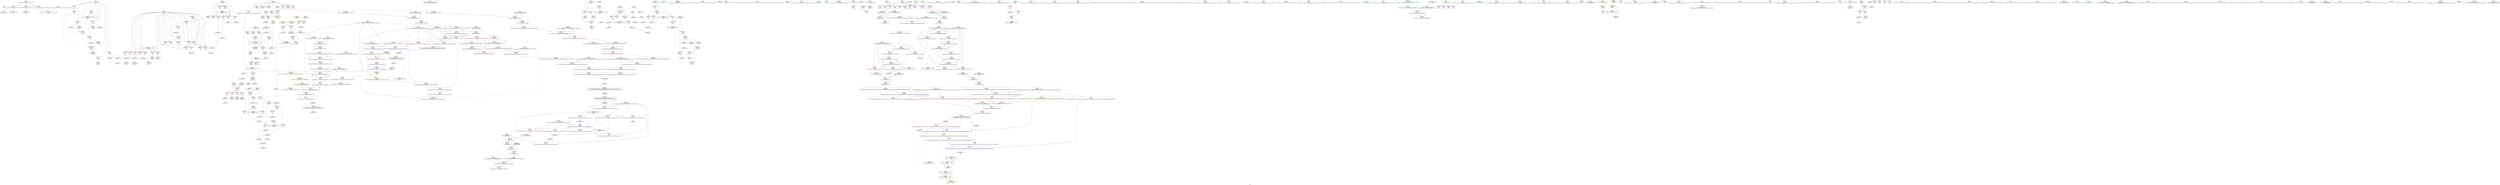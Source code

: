 digraph "SVFG" {
	label="SVFG";

	Node0x557f6581a540 [shape=record,color=grey,label="{NodeID: 0\nNullPtr}"];
	Node0x557f6581a540 -> Node0x557f6584f7e0[style=solid];
	Node0x557f6581a540 -> Node0x557f6585b920[style=solid];
	Node0x557f65871440 [shape=record,color=grey,label="{NodeID: 609\n378 = cmp(377, 10, )\n}"];
	Node0x557f658590c0 [shape=record,color=red,label="{NodeID: 277\n557\<--502\n\<--__first.addr\n_ZSt13__upper_boundIPxxN9__gnu_cxx5__ops14_Val_less_iterEET_S4_S4_RKT0_T1_\n}"];
	Node0x557f658590c0 -> Node0x557f65850dc0[style=solid];
	Node0x557f658495e0 [shape=record,color=green,label="{NodeID: 111\n652\<--653\n.addr\<--.addr_field_insensitive\n_ZSt19__iterator_categoryIPxENSt15iterator_traitsIT_E17iterator_categoryERKS2_\n}"];
	Node0x557f658495e0 -> Node0x557f65852fe0[style=solid];
	Node0x557f65897740 [shape=record,color=yellow,style=double,label="{NodeID: 720\n24V_1 = ENCHI(MR_24V_0)\npts\{170000 \}\nFun[_Z5countx]}"];
	Node0x557f65897740 -> Node0x557f6584e7f0[style=dashed];
	Node0x557f65897740 -> Node0x557f6584e8c0[style=dashed];
	Node0x557f65854e30 [shape=record,color=grey,label="{NodeID: 554\n445 = Binary(442, 444, )\n}"];
	Node0x557f65854e30 -> Node0x557f65855bb0[style=solid];
	Node0x557f65852e40 [shape=record,color=blue,label="{NodeID: 388\n635\<--631\n__first.addr\<--__first\n_ZSt10__distanceIPxENSt15iterator_traitsIT_E15difference_typeES2_S2_St26random_access_iterator_tag\n}"];
	Node0x557f65852e40 -> Node0x557f6585a2a0[style=dashed];
	Node0x557f6584e3e0 [shape=record,color=red,label="{NodeID: 222\n205\<--168\n\<--n.addr\n_Z5countx\n}"];
	Node0x557f6584e3e0 -> Node0x557f658564b0[style=solid];
	Node0x557f6584a800 [shape=record,color=green,label="{NodeID: 56\n226\<--227\nundef.agg.tmp\<--undef.agg.tmp_field_insensitive\n_ZSt11upper_boundIPxxET_S1_S1_RKT0_\n}"];
	Node0x557f658c49a0 [shape=record,color=black,label="{NodeID: 831\n279 = PHI()\n}"];
	Node0x557f658c49a0 -> Node0x557f6585ca60[style=solid];
	Node0x557f6585bf00 [shape=record,color=blue,label="{NodeID: 333\n107\<--149\nx\<--add8\n_Z2inv\n}"];
	Node0x557f6585bf00 -> Node0x557f6584de30[style=dashed];
	Node0x557f6585bf00 -> Node0x557f6584df00[style=dashed];
	Node0x557f6585bf00 -> Node0x557f6584dfd0[style=dashed];
	Node0x557f6585bf00 -> Node0x557f6585bf00[style=dashed];
	Node0x557f6585bf00 -> Node0x557f65892240[style=dashed];
	Node0x557f658516b0 [shape=record,color=purple,label="{NodeID: 167\n300\<--12\narrayidx\<--ps\nmain\n}"];
	Node0x557f65845f60 [shape=record,color=green,label="{NodeID: 1\n7\<--1\n__dso_handle\<--dummyObj\nGlob }"];
	Node0x557f658715c0 [shape=record,color=grey,label="{NodeID: 610\n312 = cmp(311, 313, )\n}"];
	Node0x557f65859190 [shape=record,color=red,label="{NodeID: 278\n518\<--504\n\<--__last.addr\n_ZSt13__upper_boundIPxxN9__gnu_cxx5__ops14_Val_less_iterEET_S4_S4_RKT0_T1_\n|{<s0>29}}"];
	Node0x557f65859190:s0 -> Node0x557f658c6360[style=solid,color=red];
	Node0x557f658496b0 [shape=record,color=green,label="{NodeID: 112\n659\<--660\n\<--field_insensitive\n_ZSt9__advanceIPxlEvRT_T0_St26random_access_iterator_tag\n}"];
	Node0x557f65854fb0 [shape=record,color=grey,label="{NodeID: 555\n115 = Binary(113, 116, )\n}"];
	Node0x557f65854fb0 -> Node0x557f65870b40[style=solid];
	Node0x557f65852f10 [shape=record,color=blue,label="{NodeID: 389\n637\<--632\n__last.addr\<--__last\n_ZSt10__distanceIPxENSt15iterator_traitsIT_E15difference_typeES2_S2_St26random_access_iterator_tag\n}"];
	Node0x557f65852f10 -> Node0x557f6585a370[style=dashed];
	Node0x557f6584e4b0 [shape=record,color=red,label="{NodeID: 223\n187\<--170\n\<--i\n_Z5countx\n}"];
	Node0x557f6584e4b0 -> Node0x557f6586f340[style=solid];
	Node0x557f6584a8d0 [shape=record,color=green,label="{NodeID: 57\n235\<--236\n_ZN9__gnu_cxx5__ops15__val_less_iterEv\<--_ZN9__gnu_cxx5__ops15__val_less_iterEv_field_insensitive\n}"];
	Node0x557f658c4a70 [shape=record,color=black,label="{NodeID: 832\n295 = PHI()\n}"];
	Node0x557f6585bfd0 [shape=record,color=blue,label="{NodeID: 334\n109\<--152\nc\<--call9\n_Z2inv\n}"];
	Node0x557f6585bfd0 -> Node0x557f6584e240[style=dashed];
	Node0x557f6585bfd0 -> Node0x557f6585bfd0[style=dashed];
	Node0x557f6585bfd0 -> Node0x557f65892740[style=dashed];
	Node0x557f65851780 [shape=record,color=purple,label="{NodeID: 168\n344\<--12\narrayidx16\<--ps\nmain\n}"];
	Node0x557f65845c20 [shape=record,color=green,label="{NodeID: 2\n8\<--1\n_ZTIi\<--dummyObj\nGlob }"];
	Node0x557f65871740 [shape=record,color=grey,label="{NodeID: 611\n189 = cmp(188, 10, )\n}"];
	Node0x557f65859260 [shape=record,color=red,label="{NodeID: 279\n536\<--506\n\<--__val.addr\n_ZSt13__upper_boundIPxxN9__gnu_cxx5__ops14_Val_less_iterEET_S4_S4_RKT0_T1_\n|{<s0>31}}"];
	Node0x557f65859260:s0 -> Node0x557f658c7a70[style=solid,color=red];
	Node0x557f65849780 [shape=record,color=green,label="{NodeID: 113\n661\<--662\n__i.addr\<--__i.addr_field_insensitive\n_ZSt9__advanceIPxlEvRT_T0_St26random_access_iterator_tag\n}"];
	Node0x557f65849780 -> Node0x557f6585a440[style=solid];
	Node0x557f65849780 -> Node0x557f658530b0[style=solid];
	Node0x557f65855130 [shape=record,color=grey,label="{NodeID: 556\n449 = Binary(448, 208, )\n}"];
	Node0x557f65855130 -> Node0x557f65855eb0[style=solid];
	Node0x557f65852fe0 [shape=record,color=blue,label="{NodeID: 390\n652\<--649\n.addr\<--\n_ZSt19__iterator_categoryIPxENSt15iterator_traitsIT_E17iterator_categoryERKS2_\n}"];
	Node0x557f6584e580 [shape=record,color=red,label="{NodeID: 224\n191\<--170\n\<--i\n_Z5countx\n}"];
	Node0x557f6584e580 -> Node0x557f65850260[style=solid];
	Node0x557f6584a9d0 [shape=record,color=green,label="{NodeID: 58\n238\<--239\n_ZSt13__upper_boundIPxxN9__gnu_cxx5__ops14_Val_less_iterEET_S4_S4_RKT0_T1_\<--_ZSt13__upper_boundIPxxN9__gnu_cxx5__ops14_Val_less_iterEET_S4_S4_RKT0_T1__field_insensitive\n}"];
	Node0x557f658c4b40 [shape=record,color=black,label="{NodeID: 833\n303 = PHI()\n}"];
	Node0x557f6585c0a0 [shape=record,color=blue,label="{NodeID: 335\n105\<--157\nretval\<--\n_Z2inv\n}"];
	Node0x557f6585c0a0 -> Node0x557f65891d40[style=dashed];
	Node0x557f65851850 [shape=record,color=purple,label="{NodeID: 169\n362\<--12\narrayidx26\<--ps\nmain\n}"];
	Node0x557f65851850 -> Node0x557f6585d1b0[style=solid];
	Node0x557f65845cb0 [shape=record,color=green,label="{NodeID: 3\n10\<--1\n\<--dummyObj\nCan only get source location for instruction, argument, global var or function.}"];
	Node0x557f658718c0 [shape=record,color=grey,label="{NodeID: 612\n274 = cmp(271, 273, )\n}"];
	Node0x557f65859330 [shape=record,color=red,label="{NodeID: 280\n524\<--508\n\<--__len\n_ZSt13__upper_boundIPxxN9__gnu_cxx5__ops14_Val_less_iterEET_S4_S4_RKT0_T1_\n}"];
	Node0x557f65859330 -> Node0x557f65870cc0[style=solid];
	Node0x557f65849850 [shape=record,color=green,label="{NodeID: 114\n663\<--664\n__n.addr\<--__n.addr_field_insensitive\n_ZSt9__advanceIPxlEvRT_T0_St26random_access_iterator_tag\n}"];
	Node0x557f65849850 -> Node0x557f6585a510[style=solid];
	Node0x557f65849850 -> Node0x557f65853180[style=solid];
	Node0x557f658552b0 [shape=record,color=grey,label="{NodeID: 557\n355 = Binary(354, 118, )\n}"];
	Node0x557f658552b0 -> Node0x557f6585d010[style=solid];
	Node0x557f658530b0 [shape=record,color=blue,label="{NodeID: 391\n661\<--657\n__i.addr\<--__i\n_ZSt9__advanceIPxlEvRT_T0_St26random_access_iterator_tag\n}"];
	Node0x557f658530b0 -> Node0x557f6585a440[style=dashed];
	Node0x557f6584e650 [shape=record,color=red,label="{NodeID: 225\n197\<--170\n\<--i\n_Z5countx\n}"];
	Node0x557f6584e650 -> Node0x557f65850330[style=solid];
	Node0x557f6584aad0 [shape=record,color=green,label="{NodeID: 59\n241\<--242\nmain\<--main_field_insensitive\n}"];
	Node0x557f658c4c10 [shape=record,color=black,label="{NodeID: 834\n327 = PHI()\n}"];
	Node0x557f658c4c10 -> Node0x557f6585cda0[style=solid];
	Node0x557f6585c170 [shape=record,color=blue,label="{NodeID: 336\n168\<--165\nn.addr\<--n\n_Z5countx\n|{|<s1>11}}"];
	Node0x557f6585c170 -> Node0x557f6584e3e0[style=dashed];
	Node0x557f6585c170:s1 -> Node0x557f65895bb0[style=dashed,color=red];
	Node0x557f65851920 [shape=record,color=purple,label="{NodeID: 170\n383\<--12\narrayidx33\<--ps\nmain\n}"];
	Node0x557f65851920 -> Node0x557f65858b10[style=solid];
	Node0x557f65846030 [shape=record,color=green,label="{NodeID: 4\n25\<--1\n.str\<--dummyObj\nGlob }"];
	Node0x557f65871a40 [shape=record,color=grey,label="{NodeID: 613\n369 = cmp(367, 368, )\n}"];
	Node0x557f65859400 [shape=record,color=red,label="{NodeID: 281\n527\<--508\n\<--__len\n_ZSt13__upper_boundIPxxN9__gnu_cxx5__ops14_Val_less_iterEET_S4_S4_RKT0_T1_\n}"];
	Node0x557f65859400 -> Node0x557f65869a30[style=solid];
	Node0x557f6584eb50 [shape=record,color=green,label="{NodeID: 115\n676\<--677\n\<--field_insensitive\n_ZSt9__reverseIPcEvT_S1_St26random_access_iterator_tag\n}"];
	Node0x557f65855430 [shape=record,color=grey,label="{NodeID: 558\n182 = Binary(181, 13, )\n}"];
	Node0x557f65855430 -> Node0x557f658700c0[style=solid];
	Node0x557f65853180 [shape=record,color=blue,label="{NodeID: 392\n663\<--658\n__n.addr\<--__n\n_ZSt9__advanceIPxlEvRT_T0_St26random_access_iterator_tag\n}"];
	Node0x557f65853180 -> Node0x557f6585a510[style=dashed];
	Node0x557f6584e720 [shape=record,color=red,label="{NodeID: 226\n201\<--170\n\<--i\n_Z5countx\n}"];
	Node0x557f6584e720 -> Node0x557f65850400[style=solid];
	Node0x557f6584abd0 [shape=record,color=green,label="{NodeID: 60\n244\<--245\nretval\<--retval_field_insensitive\nmain\n}"];
	Node0x557f6584abd0 -> Node0x557f6585c720[style=solid];
	Node0x557f658c4d10 [shape=record,color=black,label="{NodeID: 835\n339 = PHI()\n}"];
	Node0x557f65894830 [shape=record,color=yellow,style=double,label="{NodeID: 669\n4V_1 = ENCHI(MR_4V_0)\npts\{81 \}\nFun[_Z4in_cv]}"];
	Node0x557f65894830 -> Node0x557f6585baf0[style=dashed];
	Node0x557f6585c240 [shape=record,color=blue,label="{NodeID: 337\n170\<--185\ni\<--conv\n_Z5countx\n}"];
	Node0x557f6585c240 -> Node0x557f6584e4b0[style=dashed];
	Node0x557f6585c240 -> Node0x557f6584e580[style=dashed];
	Node0x557f6585c240 -> Node0x557f6584e650[style=dashed];
	Node0x557f6585c240 -> Node0x557f6584e720[style=dashed];
	Node0x557f658519f0 [shape=record,color=purple,label="{NodeID: 171\n388\<--12\narrayidx36\<--ps\nmain\n}"];
	Node0x557f658519f0 -> Node0x557f65858be0[style=solid];
	Node0x557f658460c0 [shape=record,color=green,label="{NodeID: 5\n27\<--1\n.str.1\<--dummyObj\nGlob }"];
	Node0x557f65886540 [shape=record,color=black,label="{NodeID: 614\nMR_43V_7 = PHI(MR_43V_8, MR_43V_6, )\npts\{249 \}\n}"];
	Node0x557f65886540 -> Node0x557f65857860[style=dashed];
	Node0x557f65886540 -> Node0x557f65857930[style=dashed];
	Node0x557f65886540 -> Node0x557f65857a00[style=dashed];
	Node0x557f65886540 -> Node0x557f65857ad0[style=dashed];
	Node0x557f65886540 -> Node0x557f65857ba0[style=dashed];
	Node0x557f65886540 -> Node0x557f65857c70[style=dashed];
	Node0x557f65886540 -> Node0x557f65857d40[style=dashed];
	Node0x557f65886540 -> Node0x557f6585d420[style=dashed];
	Node0x557f658594d0 [shape=record,color=red,label="{NodeID: 282\n550\<--508\n\<--__len\n_ZSt13__upper_boundIPxxN9__gnu_cxx5__ops14_Val_less_iterEET_S4_S4_RKT0_T1_\n}"];
	Node0x557f658594d0 -> Node0x557f6586fc40[style=solid];
	Node0x557f6584ec20 [shape=record,color=green,label="{NodeID: 116\n678\<--679\n__first.addr\<--__first.addr_field_insensitive\n_ZSt9__reverseIPcEvT_S1_St26random_access_iterator_tag\n}"];
	Node0x557f6584ec20 -> Node0x557f6585a6b0[style=solid];
	Node0x557f6584ec20 -> Node0x557f6585a780[style=solid];
	Node0x557f6584ec20 -> Node0x557f6585a850[style=solid];
	Node0x557f6584ec20 -> Node0x557f6585a920[style=solid];
	Node0x557f6584ec20 -> Node0x557f65853320[style=solid];
	Node0x557f6584ec20 -> Node0x557f65853590[style=solid];
	Node0x557f658555b0 [shape=record,color=grey,label="{NodeID: 559\n350 = Binary(349, 145, )\n}"];
	Node0x557f658555b0 -> Node0x557f6585cf40[style=solid];
	Node0x557f65853250 [shape=record,color=blue,label="{NodeID: 393\n668\<--670\n\<--add.ptr\n_ZSt9__advanceIPxlEvRT_T0_St26random_access_iterator_tag\n|{<s0>35}}"];
	Node0x557f65853250:s0 -> Node0x557f658620c0[style=dashed,color=blue];
	Node0x557f6584e7f0 [shape=record,color=red,label="{NodeID: 227\n194\<--193\n\<--arrayidx\n_Z5countx\n}"];
	Node0x557f6584e7f0 -> Node0x557f6585c310[style=solid];
	Node0x557f6584aca0 [shape=record,color=green,label="{NodeID: 61\n246\<--247\nk\<--k_field_insensitive\nmain\n}"];
	Node0x557f6584aca0 -> Node0x557f65856d00[style=solid];
	Node0x557f6584aca0 -> Node0x557f65856dd0[style=solid];
	Node0x557f6584aca0 -> Node0x557f65856ea0[style=solid];
	Node0x557f6584aca0 -> Node0x557f65856f70[style=solid];
	Node0x557f6584aca0 -> Node0x557f65857040[style=solid];
	Node0x557f6584aca0 -> Node0x557f65857110[style=solid];
	Node0x557f6584aca0 -> Node0x557f6585c8c0[style=solid];
	Node0x557f6584aca0 -> Node0x557f6585d010[style=solid];
	Node0x557f658c4de0 [shape=record,color=black,label="{NodeID: 836\n347 = PHI()\n}"];
	Node0x557f6585c310 [shape=record,color=blue,label="{NodeID: 338\n166\<--194\nretval\<--\n_Z5countx\n}"];
	Node0x557f6585c310 -> Node0x557f65888e30[style=dashed];
	Node0x557f65851ac0 [shape=record,color=purple,label="{NodeID: 172\n193\<--16\narrayidx\<--ds\n_Z5countx\n}"];
	Node0x557f65851ac0 -> Node0x557f6584e7f0[style=solid];
	Node0x557f658469a0 [shape=record,color=green,label="{NodeID: 6\n29\<--1\n.str.2\<--dummyObj\nGlob }"];
	Node0x557f65886630 [shape=record,color=black,label="{NodeID: 615\nMR_24V_2 = PHI(MR_24V_3, MR_24V_1, )\npts\{170000 \}\n|{|<s2>24|<s3>25}}"];
	Node0x557f65886630 -> Node0x557f65858a40[style=dashed];
	Node0x557f65886630 -> Node0x557f6585d350[style=dashed];
	Node0x557f65886630:s2 -> Node0x557f65897740[style=dashed,color=red];
	Node0x557f65886630:s3 -> Node0x557f65897740[style=dashed,color=red];
	Node0x557f658595a0 [shape=record,color=red,label="{NodeID: 283\n532\<--510\n\<--__half\n_ZSt13__upper_boundIPxxN9__gnu_cxx5__ops14_Val_less_iterEET_S4_S4_RKT0_T1_\n|{<s0>30}}"];
	Node0x557f658595a0:s0 -> Node0x557f658c5be0[style=solid,color=red];
	Node0x557f6584ecf0 [shape=record,color=green,label="{NodeID: 117\n680\<--681\n__last.addr\<--__last.addr_field_insensitive\n_ZSt9__reverseIPcEvT_S1_St26random_access_iterator_tag\n}"];
	Node0x557f6584ecf0 -> Node0x557f6585a9f0[style=solid];
	Node0x557f6584ecf0 -> Node0x557f6585aac0[style=solid];
	Node0x557f6584ecf0 -> Node0x557f6585ab90[style=solid];
	Node0x557f6584ecf0 -> Node0x557f6585ac60[style=solid];
	Node0x557f6584ecf0 -> Node0x557f6585ad30[style=solid];
	Node0x557f6584ecf0 -> Node0x557f658533f0[style=solid];
	Node0x557f6584ecf0 -> Node0x557f658534c0[style=solid];
	Node0x557f6584ecf0 -> Node0x557f65853660[style=solid];
	Node0x557f65855730 [shape=record,color=grey,label="{NodeID: 560\n646 = Binary(645, 184, )\n}"];
	Node0x557f65855730 -> Node0x557f658511d0[style=solid];
	Node0x557f65853320 [shape=record,color=blue,label="{NodeID: 394\n678\<--674\n__first.addr\<--__first\n_ZSt9__reverseIPcEvT_S1_St26random_access_iterator_tag\n}"];
	Node0x557f65853320 -> Node0x557f6585a6b0[style=dashed];
	Node0x557f65853320 -> Node0x557f6585a780[style=dashed];
	Node0x557f65853320 -> Node0x557f6585a850[style=dashed];
	Node0x557f65853320 -> Node0x557f6585a920[style=dashed];
	Node0x557f65853320 -> Node0x557f65853590[style=dashed];
	Node0x557f65853320 -> Node0x557f65889830[style=dashed];
	Node0x557f6584e8c0 [shape=record,color=red,label="{NodeID: 228\n200\<--199\n\<--arrayidx2\n_Z5countx\n}"];
	Node0x557f6584e8c0 -> Node0x557f65856330[style=solid];
	Node0x557f6584ad70 [shape=record,color=green,label="{NodeID: 62\n248\<--249\na\<--a_field_insensitive\nmain\n}"];
	Node0x557f6584ad70 -> Node0x557f658571e0[style=solid];
	Node0x557f6584ad70 -> Node0x557f658572b0[style=solid];
	Node0x557f6584ad70 -> Node0x557f65857380[style=solid];
	Node0x557f6584ad70 -> Node0x557f65857450[style=solid];
	Node0x557f6584ad70 -> Node0x557f65857520[style=solid];
	Node0x557f6584ad70 -> Node0x557f658575f0[style=solid];
	Node0x557f6584ad70 -> Node0x557f658576c0[style=solid];
	Node0x557f6584ad70 -> Node0x557f65857790[style=solid];
	Node0x557f6584ad70 -> Node0x557f65857860[style=solid];
	Node0x557f6584ad70 -> Node0x557f65857930[style=solid];
	Node0x557f6584ad70 -> Node0x557f65857a00[style=solid];
	Node0x557f6584ad70 -> Node0x557f65857ad0[style=solid];
	Node0x557f6584ad70 -> Node0x557f65857ba0[style=solid];
	Node0x557f6584ad70 -> Node0x557f65857c70[style=solid];
	Node0x557f6584ad70 -> Node0x557f65857d40[style=solid];
	Node0x557f6584ad70 -> Node0x557f6585c990[style=solid];
	Node0x557f6584ad70 -> Node0x557f6585cc00[style=solid];
	Node0x557f6584ad70 -> Node0x557f6585ccd0[style=solid];
	Node0x557f6584ad70 -> Node0x557f6585cf40[style=solid];
	Node0x557f6584ad70 -> Node0x557f6585d280[style=solid];
	Node0x557f6584ad70 -> Node0x557f6585d420[style=solid];
	Node0x557f658c4eb0 [shape=record,color=black,label="{NodeID: 837\n404 = PHI(104, )\n}"];
	Node0x557f658c4eb0 -> Node0x557f6585d4f0[style=solid];
	Node0x557f6585c3e0 [shape=record,color=blue,label="{NodeID: 339\n166\<--209\nretval\<--sub6\n_Z5countx\n}"];
	Node0x557f6585c3e0 -> Node0x557f65888e30[style=dashed];
	Node0x557f65851b90 [shape=record,color=purple,label="{NodeID: 173\n199\<--16\narrayidx2\<--ds\n_Z5countx\n}"];
	Node0x557f65851b90 -> Node0x557f6584e8c0[style=solid];
	Node0x557f65846a30 [shape=record,color=green,label="{NodeID: 7\n31\<--1\n.str.3\<--dummyObj\nGlob }"];
	Node0x557f65859670 [shape=record,color=red,label="{NodeID: 284\n542\<--510\n\<--__half\n_ZSt13__upper_boundIPxxN9__gnu_cxx5__ops14_Val_less_iterEET_S4_S4_RKT0_T1_\n}"];
	Node0x557f65859670 -> Node0x557f6585e1f0[style=solid];
	Node0x557f6584edc0 [shape=record,color=green,label="{NodeID: 118\n700\<--701\n_ZSt9iter_swapIPcS0_EvT_T0_\<--_ZSt9iter_swapIPcS0_EvT_T0__field_insensitive\n}"];
	Node0x557f658558b0 [shape=record,color=grey,label="{NodeID: 561\n341 = Binary(340, 145, )\n}"];
	Node0x557f658558b0 -> Node0x557f6585ce70[style=solid];
	Node0x557f658533f0 [shape=record,color=blue,label="{NodeID: 395\n680\<--675\n__last.addr\<--__last\n_ZSt9__reverseIPcEvT_S1_St26random_access_iterator_tag\n}"];
	Node0x557f658533f0 -> Node0x557f6585a9f0[style=dashed];
	Node0x557f658533f0 -> Node0x557f6585aac0[style=dashed];
	Node0x557f658533f0 -> Node0x557f658534c0[style=dashed];
	Node0x557f658533f0 -> Node0x557f65889d30[style=dashed];
	Node0x557f6584e990 [shape=record,color=red,label="{NodeID: 229\n204\<--203\n\<--arrayidx4\n_Z5countx\n}"];
	Node0x557f6584e990 -> Node0x557f658564b0[style=solid];
	Node0x557f6584ae40 [shape=record,color=green,label="{NodeID: 63\n250\<--251\nlen\<--len_field_insensitive\nmain\n}"];
	Node0x557f6584ae40 -> Node0x557f65857e10[style=solid];
	Node0x557f6584ae40 -> Node0x557f65857ee0[style=solid];
	Node0x557f6584ae40 -> Node0x557f6585ca60[style=solid];
	Node0x557f6584ae40 -> Node0x557f6585cda0[style=solid];
	Node0x557f658c50e0 [shape=record,color=black,label="{NodeID: 838\n414 = PHI()\n}"];
	Node0x557f6585c4b0 [shape=record,color=blue,label="{NodeID: 340\n218\<--215\n__first.addr\<--__first\n_ZSt11upper_boundIPxxET_S1_S1_RKT0_\n}"];
	Node0x557f6585c4b0 -> Node0x557f6584ea60[style=dashed];
	Node0x557f65851c60 [shape=record,color=purple,label="{NodeID: 174\n374\<--16\narrayidx31\<--ds\nmain\n}"];
	Node0x557f65851c60 -> Node0x557f65858a40[style=solid];
	Node0x557f65846ac0 [shape=record,color=green,label="{NodeID: 8\n33\<--1\n.str.4\<--dummyObj\nGlob }"];
	Node0x557f65859740 [shape=record,color=red,label="{NodeID: 285\n551\<--510\n\<--__half\n_ZSt13__upper_boundIPxxN9__gnu_cxx5__ops14_Val_less_iterEET_S4_S4_RKT0_T1_\n}"];
	Node0x557f65859740 -> Node0x557f6586fc40[style=solid];
	Node0x557f6584ee90 [shape=record,color=green,label="{NodeID: 119\n712\<--713\nretval\<--retval_field_insensitive\n_ZSt19__iterator_categoryIPcENSt15iterator_traitsIT_E17iterator_categoryERKS2_\n}"];
	Node0x557f65855a30 [shape=record,color=grey,label="{NodeID: 562\n645 = Binary(643, 644, )\n}"];
	Node0x557f65855a30 -> Node0x557f65855730[style=solid];
	Node0x557f658534c0 [shape=record,color=blue,label="{NodeID: 396\n680\<--690\n__last.addr\<--incdec.ptr\n_ZSt9__reverseIPcEvT_S1_St26random_access_iterator_tag\n}"];
	Node0x557f658534c0 -> Node0x557f6585ab90[style=dashed];
	Node0x557f658534c0 -> Node0x557f6585ac60[style=dashed];
	Node0x557f658534c0 -> Node0x557f6585ad30[style=dashed];
	Node0x557f658534c0 -> Node0x557f65853660[style=dashed];
	Node0x557f658534c0 -> Node0x557f65889d30[style=dashed];
	Node0x557f6584ea60 [shape=record,color=red,label="{NodeID: 230\n231\<--218\n\<--__first.addr\n_ZSt11upper_boundIPxxET_S1_S1_RKT0_\n|{<s0>13}}"];
	Node0x557f6584ea60:s0 -> Node0x557f658c66b0[style=solid,color=red];
	Node0x557f6584af10 [shape=record,color=green,label="{NodeID: 64\n252\<--253\nTC\<--TC_field_insensitive\nmain\n}"];
	Node0x557f6584af10 -> Node0x557f65857fb0[style=solid];
	Node0x557f6584af10 -> Node0x557f6585d4f0[style=solid];
	Node0x557f6584af10 -> Node0x557f6585d690[style=solid];
	Node0x557f658c51b0 [shape=record,color=black,label="{NodeID: 839\n418 = PHI(164, )\n}"];
	Node0x557f658c51b0 -> Node0x557f6586ed40[style=solid];
	Node0x557f6585c580 [shape=record,color=blue,label="{NodeID: 341\n220\<--216\n__last.addr\<--__last\n_ZSt11upper_boundIPxxET_S1_S1_RKT0_\n}"];
	Node0x557f6585c580 -> Node0x557f65856b60[style=dashed];
	Node0x557f65851d30 [shape=record,color=purple,label="{NodeID: 175\n397\<--16\narrayidx39\<--ds\nmain\n}"];
	Node0x557f65851d30 -> Node0x557f6585d350[style=solid];
	Node0x557f65846b50 [shape=record,color=green,label="{NodeID: 9\n36\<--1\n\<--dummyObj\nCan only get source location for instruction, argument, global var or function.}"];
	Node0x557f65859810 [shape=record,color=red,label="{NodeID: 286\n537\<--512\n\<--__middle\n_ZSt13__upper_boundIPxxN9__gnu_cxx5__ops14_Val_less_iterEET_S4_S4_RKT0_T1_\n|{<s0>31}}"];
	Node0x557f65859810:s0 -> Node0x557f658c7b80[style=solid,color=red];
	Node0x557f6584ef60 [shape=record,color=green,label="{NodeID: 120\n714\<--715\n.addr\<--.addr_field_insensitive\n_ZSt19__iterator_categoryIPcENSt15iterator_traitsIT_E17iterator_categoryERKS2_\n}"];
	Node0x557f6584ef60 -> Node0x557f65853730[style=solid];
	Node0x557f65855bb0 [shape=record,color=grey,label="{NodeID: 563\n446 = Binary(445, 421, )\n}"];
	Node0x557f65855bb0 -> Node0x557f6586eec0[style=solid];
	Node0x557f65853590 [shape=record,color=blue,label="{NodeID: 397\n678\<--703\n__first.addr\<--incdec.ptr2\n_ZSt9__reverseIPcEvT_S1_St26random_access_iterator_tag\n}"];
	Node0x557f65853590 -> Node0x557f6585a780[style=dashed];
	Node0x557f65853590 -> Node0x557f6585a850[style=dashed];
	Node0x557f65853590 -> Node0x557f6585a920[style=dashed];
	Node0x557f65853590 -> Node0x557f65853590[style=dashed];
	Node0x557f65853590 -> Node0x557f65889830[style=dashed];
	Node0x557f65856b60 [shape=record,color=red,label="{NodeID: 231\n232\<--220\n\<--__last.addr\n_ZSt11upper_boundIPxxET_S1_S1_RKT0_\n|{<s0>13}}"];
	Node0x557f65856b60:s0 -> Node0x557f658c67c0[style=solid,color=red];
	Node0x557f6584afe0 [shape=record,color=green,label="{NodeID: 65\n254\<--255\ntc\<--tc_field_insensitive\nmain\n}"];
	Node0x557f6584afe0 -> Node0x557f65858080[style=solid];
	Node0x557f6584afe0 -> Node0x557f6585d5c0[style=solid];
	Node0x557f6584afe0 -> Node0x557f6585daa0[style=solid];
	Node0x557f658c5320 [shape=record,color=black,label="{NodeID: 840\n422 = PHI(164, )\n}"];
	Node0x557f658c5320 -> Node0x557f6586ed40[style=solid];
	Node0x557f6585c650 [shape=record,color=blue,label="{NodeID: 342\n222\<--217\n__val.addr\<--__val\n_ZSt11upper_boundIPxxET_S1_S1_RKT0_\n}"];
	Node0x557f6585c650 -> Node0x557f65856c30[style=dashed];
	Node0x557f65851e00 [shape=record,color=purple,label="{NodeID: 176\n277\<--18\n\<--bufa\nmain\n}"];
	Node0x557f65846c50 [shape=record,color=green,label="{NodeID: 10\n73\<--1\n\<--dummyObj\nCan only get source location for instruction, argument, global var or function.}"];
	Node0x557f658598e0 [shape=record,color=red,label="{NodeID: 287\n545\<--512\n\<--__middle\n_ZSt13__upper_boundIPxxN9__gnu_cxx5__ops14_Val_less_iterEET_S4_S4_RKT0_T1_\n}"];
	Node0x557f658598e0 -> Node0x557f6585e2c0[style=solid];
	Node0x557f6584f030 [shape=record,color=green,label="{NodeID: 121\n721\<--722\n__a.addr\<--__a.addr_field_insensitive\n_ZSt9iter_swapIPcS0_EvT_T0_\n}"];
	Node0x557f6584f030 -> Node0x557f6585ae00[style=solid];
	Node0x557f6584f030 -> Node0x557f65853800[style=solid];
	Node0x557f65855d30 [shape=record,color=grey,label="{NodeID: 564\n321 = Binary(320, 118, )\n}"];
	Node0x557f65855d30 -> Node0x557f65870e40[style=solid];
	Node0x557f65853660 [shape=record,color=blue,label="{NodeID: 398\n680\<--706\n__last.addr\<--incdec.ptr3\n_ZSt9__reverseIPcEvT_S1_St26random_access_iterator_tag\n}"];
	Node0x557f65853660 -> Node0x557f6585ab90[style=dashed];
	Node0x557f65853660 -> Node0x557f6585ac60[style=dashed];
	Node0x557f65853660 -> Node0x557f6585ad30[style=dashed];
	Node0x557f65853660 -> Node0x557f65853660[style=dashed];
	Node0x557f65853660 -> Node0x557f65889d30[style=dashed];
	Node0x557f65856c30 [shape=record,color=red,label="{NodeID: 232\n233\<--222\n\<--__val.addr\n_ZSt11upper_boundIPxxET_S1_S1_RKT0_\n|{<s0>13}}"];
	Node0x557f65856c30:s0 -> Node0x557f658c68d0[style=solid,color=red];
	Node0x557f6584b0b0 [shape=record,color=green,label="{NodeID: 66\n256\<--257\nL\<--L_field_insensitive\nmain\n}"];
	Node0x557f6584b0b0 -> Node0x557f65858150[style=solid];
	Node0x557f6584b0b0 -> Node0x557f65858220[style=solid];
	Node0x557f658c5460 [shape=record,color=black,label="{NodeID: 841\n538 = PHI(610, )\n}"];
	Node0x557f6585c720 [shape=record,color=blue,label="{NodeID: 343\n244\<--10\nretval\<--\nmain\n}"];
	Node0x557f65851ed0 [shape=record,color=purple,label="{NodeID: 177\n285\<--18\n\<--bufa\nmain\n}"];
	Node0x557f65846d50 [shape=record,color=green,label="{NodeID: 11\n77\<--1\n\<--dummyObj\nCan only get source location for instruction, argument, global var or function.}"];
	Node0x557f65887f30 [shape=record,color=black,label="{NodeID: 620\nMR_36V_3 = PHI(MR_36V_4, MR_36V_2, )\npts\{21 \}\n|{|<s1>15}}"];
	Node0x557f65887f30 -> Node0x557f6588f540[style=dashed];
	Node0x557f65887f30:s1 -> Node0x557f65895180[style=dashed,color=red];
	Node0x557f658599b0 [shape=record,color=red,label="{NodeID: 288\n576\<--566\n\<--__first.addr\n_ZSt8distanceIPxENSt15iterator_traitsIT_E15difference_typeES2_S2_\n|{<s0>33}}"];
	Node0x557f658599b0:s0 -> Node0x557f658c7740[style=solid,color=red];
	Node0x557f6584f100 [shape=record,color=green,label="{NodeID: 122\n723\<--724\n__b.addr\<--__b.addr_field_insensitive\n_ZSt9iter_swapIPcS0_EvT_T0_\n}"];
	Node0x557f6584f100 -> Node0x557f6585aed0[style=solid];
	Node0x557f6584f100 -> Node0x557f658538d0[style=solid];
	Node0x557f65855eb0 [shape=record,color=grey,label="{NodeID: 565\n450 = Binary(447, 449, )\n}"];
	Node0x557f65855eb0 -> Node0x557f6586f040[style=solid];
	Node0x557f65853730 [shape=record,color=blue,label="{NodeID: 399\n714\<--711\n.addr\<--\n_ZSt19__iterator_categoryIPcENSt15iterator_traitsIT_E17iterator_categoryERKS2_\n}"];
	Node0x557f65856d00 [shape=record,color=red,label="{NodeID: 233\n268\<--246\n\<--k\nmain\n}"];
	Node0x557f65856d00 -> Node0x557f6585c990[style=solid];
	Node0x557f6584b180 [shape=record,color=green,label="{NodeID: 67\n258\<--259\nR\<--R_field_insensitive\nmain\n}"];
	Node0x557f6584b180 -> Node0x557f658582f0[style=solid];
	Node0x557f6584b180 -> Node0x557f658583c0[style=solid];
	Node0x557f658c5570 [shape=record,color=black,label="{NodeID: 842\n581 = PHI(630, )\n}"];
	Node0x557f658c5570 -> Node0x557f65850e90[style=solid];
	Node0x557f65894e80 [shape=record,color=yellow,style=double,label="{NodeID: 676\n32V_1 = ENCHI(MR_32V_0)\npts\{15 169 \}\nFun[_ZSt13__upper_boundIPxxN9__gnu_cxx5__ops14_Val_less_iterEET_S4_S4_RKT0_T1_]|{<s0>31|<s1>31}}"];
	Node0x557f65894e80:s0 -> Node0x557f65896e20[style=dashed,color=red];
	Node0x557f65894e80:s1 -> Node0x557f65896f30[style=dashed,color=red];
	Node0x557f6585c7f0 [shape=record,color=blue,label="{NodeID: 344\n9\<--145\nM\<--\nmain\n}"];
	Node0x557f6585c7f0 -> Node0x557f6584d880[style=dashed];
	Node0x557f6585c7f0 -> Node0x557f6584da20[style=dashed];
	Node0x557f6585c7f0 -> Node0x557f6585cb30[style=dashed];
	Node0x557f6585c7f0 -> Node0x557f6585d0e0[style=dashed];
	Node0x557f6585c7f0 -> Node0x557f6588f040[style=dashed];
	Node0x557f65851fa0 [shape=record,color=purple,label="{NodeID: 178\n287\<--18\n\<--bufa\nmain\n|{<s0>15}}"];
	Node0x557f65851fa0:s0 -> Node0x557f658c69e0[style=solid,color=red];
	Node0x557f65846e50 [shape=record,color=green,label="{NodeID: 12\n82\<--1\n\<--dummyObj\nCan only get source location for instruction, argument, global var or function.}"];
	Node0x557f65859a80 [shape=record,color=red,label="{NodeID: 289\n577\<--568\n\<--__last.addr\n_ZSt8distanceIPxENSt15iterator_traitsIT_E15difference_typeES2_S2_\n|{<s0>33}}"];
	Node0x557f65859a80:s0 -> Node0x557f658c7850[style=solid,color=red];
	Node0x557f6584f1d0 [shape=record,color=green,label="{NodeID: 123\n730\<--731\n_ZSt4swapIcENSt9enable_ifIXsr6__and_ISt6__not_ISt15__is_tuple_likeIT_EESt21is_move_constructibleIS3_ESt18is_move_assignableIS3_EEE5valueEvE4typeERS3_SC_\<--_ZSt4swapIcENSt9enable_ifIXsr6__and_ISt6__not_ISt15__is_tuple_likeIT_EESt21is_move_constructibleIS3_ESt18is_move_assignableIS3_EEE5valueEvE4typeERS3_SC__field_insensitive\n}"];
	Node0x557f65856030 [shape=record,color=grey,label="{NodeID: 566\n129 = Binary(128, 77, )\n}"];
	Node0x557f65856030 -> Node0x557f658712c0[style=solid];
	Node0x557f65853800 [shape=record,color=blue,label="{NodeID: 400\n721\<--719\n__a.addr\<--__a\n_ZSt9iter_swapIPcS0_EvT_T0_\n}"];
	Node0x557f65853800 -> Node0x557f6585ae00[style=dashed];
	Node0x557f65856dd0 [shape=record,color=red,label="{NodeID: 234\n272\<--246\n\<--k\nmain\n}"];
	Node0x557f65856dd0 -> Node0x557f6586f640[style=solid];
	Node0x557f6584b250 [shape=record,color=green,label="{NodeID: 68\n260\<--261\nx\<--x_field_insensitive\nmain\n}"];
	Node0x557f6584b250 -> Node0x557f65858490[style=solid];
	Node0x557f6584b250 -> Node0x557f65858560[style=solid];
	Node0x557f6584b250 -> Node0x557f65858630[style=solid];
	Node0x557f6584b250 -> Node0x557f65858700[style=solid];
	Node0x557f6584b250 -> Node0x557f6585d760[style=solid];
	Node0x557f6584b250 -> Node0x557f6585d900[style=solid];
	Node0x557f658c56e0 [shape=record,color=black,label="{NodeID: 843\n745 = PHI(760, )\n}"];
	Node0x557f658c56e0 -> Node0x557f6585b2e0[style=solid];
	Node0x557f6585c8c0 [shape=record,color=blue,label="{NodeID: 345\n246\<--145\nk\<--\nmain\n}"];
	Node0x557f6585c8c0 -> Node0x557f65885d30[style=dashed];
	Node0x557f65852070 [shape=record,color=purple,label="{NodeID: 179\n294\<--18\n\<--bufa\nmain\n}"];
	Node0x557f65846f50 [shape=record,color=green,label="{NodeID: 13\n116\<--1\n\<--dummyObj\nCan only get source location for instruction, argument, global var or function.}"];
	Node0x557f65888930 [shape=record,color=black,label="{NodeID: 622\nMR_45V_3 = PHI(MR_45V_4, MR_45V_2, )\npts\{251 \}\n}"];
	Node0x557f65888930 -> Node0x557f6585ca60[style=dashed];
	Node0x557f65888930 -> Node0x557f6585cda0[style=dashed];
	Node0x557f65888930 -> Node0x557f65888930[style=dashed];
	Node0x557f65859b50 [shape=record,color=red,label="{NodeID: 290\n602\<--588\n\<--__i.addr\n_ZSt7advanceIPxlEvRT_T0_\n|{<s0>35}}"];
	Node0x557f65859b50:s0 -> Node0x557f658c5fa0[style=solid,color=red];
	Node0x557f6584f2a0 [shape=record,color=green,label="{NodeID: 124\n736\<--737\n__a.addr\<--__a.addr_field_insensitive\n_ZSt4swapIcENSt9enable_ifIXsr6__and_ISt6__not_ISt15__is_tuple_likeIT_EESt21is_move_constructibleIS3_ESt18is_move_assignableIS3_EEE5valueEvE4typeERS3_SC_\n}"];
	Node0x557f6584f2a0 -> Node0x557f6585afa0[style=solid];
	Node0x557f6584f2a0 -> Node0x557f6585b070[style=solid];
	Node0x557f6584f2a0 -> Node0x557f658539a0[style=solid];
	Node0x557f658561b0 [shape=record,color=grey,label="{NodeID: 567\n125 = Binary(10, 124, )\n}"];
	Node0x557f658561b0 -> Node0x557f6585bd60[style=solid];
	Node0x557f658538d0 [shape=record,color=blue,label="{NodeID: 401\n723\<--720\n__b.addr\<--__b\n_ZSt9iter_swapIPcS0_EvT_T0_\n}"];
	Node0x557f658538d0 -> Node0x557f6585aed0[style=dashed];
	Node0x557f65856ea0 [shape=record,color=red,label="{NodeID: 235\n311\<--246\n\<--k\nmain\n}"];
	Node0x557f65856ea0 -> Node0x557f658715c0[style=solid];
	Node0x557f6584b320 [shape=record,color=green,label="{NodeID: 69\n262\<--263\ny\<--y_field_insensitive\nmain\n}"];
	Node0x557f6584b320 -> Node0x557f658587d0[style=solid];
	Node0x557f6584b320 -> Node0x557f658588a0[style=solid];
	Node0x557f6584b320 -> Node0x557f65858970[style=solid];
	Node0x557f6584b320 -> Node0x557f6585d830[style=solid];
	Node0x557f6584b320 -> Node0x557f6585d9d0[style=solid];
	Node0x557f658c5820 [shape=record,color=black,label="{NodeID: 844\n751 = PHI(760, )\n}"];
	Node0x557f658c5820 -> Node0x557f6585b3b0[style=solid];
	Node0x557f6585c990 [shape=record,color=blue,label="{NodeID: 346\n248\<--268\na\<--\nmain\n}"];
	Node0x557f6585c990 -> Node0x557f658571e0[style=dashed];
	Node0x557f6585c990 -> Node0x557f658572b0[style=dashed];
	Node0x557f6585c990 -> Node0x557f65857380[style=dashed];
	Node0x557f6585c990 -> Node0x557f65857450[style=dashed];
	Node0x557f6585c990 -> Node0x557f6585cc00[style=dashed];
	Node0x557f6585c990 -> Node0x557f6585ccd0[style=dashed];
	Node0x557f6585c990 -> Node0x557f6585d280[style=dashed];
	Node0x557f65852140 [shape=record,color=purple,label="{NodeID: 180\n325\<--18\n\<--bufa\nmain\n}"];
	Node0x557f65847050 [shape=record,color=green,label="{NodeID: 14\n118\<--1\n\<--dummyObj\nCan only get source location for instruction, argument, global var or function.}"];
	Node0x557f65888e30 [shape=record,color=black,label="{NodeID: 623\nMR_18V_3 = PHI(MR_18V_4, MR_18V_2, )\npts\{167 \}\n}"];
	Node0x557f65888e30 -> Node0x557f6584e310[style=dashed];
	Node0x557f65859c20 [shape=record,color=red,label="{NodeID: 291\n604\<--588\n\<--__i.addr\n_ZSt7advanceIPxlEvRT_T0_\n|{<s0>34}}"];
	Node0x557f65859c20:s0 -> Node0x557f658c64a0[style=solid,color=red];
	Node0x557f6584f370 [shape=record,color=green,label="{NodeID: 125\n738\<--739\n__b.addr\<--__b.addr_field_insensitive\n_ZSt4swapIcENSt9enable_ifIXsr6__and_ISt6__not_ISt15__is_tuple_likeIT_EESt21is_move_constructibleIS3_ESt18is_move_assignableIS3_EEE5valueEvE4typeERS3_SC_\n}"];
	Node0x557f6584f370 -> Node0x557f6585b140[style=solid];
	Node0x557f6584f370 -> Node0x557f6585b210[style=solid];
	Node0x557f6584f370 -> Node0x557f65853a70[style=solid];
	Node0x557f65856330 [shape=record,color=grey,label="{NodeID: 568\n209 = Binary(200, 207, )\n}"];
	Node0x557f65856330 -> Node0x557f6585c3e0[style=solid];
	Node0x557f658539a0 [shape=record,color=blue,label="{NodeID: 402\n736\<--734\n__a.addr\<--__a\n_ZSt4swapIcENSt9enable_ifIXsr6__and_ISt6__not_ISt15__is_tuple_likeIT_EESt21is_move_constructibleIS3_ESt18is_move_assignableIS3_EEE5valueEvE4typeERS3_SC_\n}"];
	Node0x557f658539a0 -> Node0x557f6585afa0[style=dashed];
	Node0x557f658539a0 -> Node0x557f6585b070[style=dashed];
	Node0x557f65856f70 [shape=record,color=red,label="{NodeID: 236\n316\<--246\n\<--k\nmain\n}"];
	Node0x557f65856f70 -> Node0x557f6585ccd0[style=solid];
	Node0x557f6584b3f0 [shape=record,color=green,label="{NodeID: 70\n280\<--281\nsprintf\<--sprintf_field_insensitive\n}"];
	Node0x557f658c5960 [shape=record,color=black,label="{NodeID: 845\n755 = PHI(760, )\n}"];
	Node0x557f658c5960 -> Node0x557f6585b480[style=solid];
	Node0x557f65895180 [shape=record,color=yellow,style=double,label="{NodeID: 679\n36V_1 = ENCHI(MR_36V_0)\npts\{21 \}\nFun[_ZSt7reverseIPcEvT_S1_]|{<s0>28|<s1>28}}"];
	Node0x557f65895180:s0 -> Node0x557f65889330[style=dashed,color=red];
	Node0x557f65895180:s1 -> Node0x557f6588d740[style=dashed,color=red];
	Node0x557f6585ca60 [shape=record,color=blue,label="{NodeID: 347\n250\<--279\nlen\<--call\nmain\n}"];
	Node0x557f6585ca60 -> Node0x557f65857e10[style=dashed];
	Node0x557f6585ca60 -> Node0x557f65888930[style=dashed];
	Node0x557f65852210 [shape=record,color=purple,label="{NodeID: 181\n331\<--18\n\<--bufa\nmain\n}"];
	Node0x557f65847150 [shape=record,color=green,label="{NodeID: 15\n122\<--1\n\<--dummyObj\nCan only get source location for instruction, argument, global var or function.}"];
	Node0x557f65889330 [shape=record,color=black,label="{NodeID: 624\nMR_36V_2 = PHI(MR_36V_1, MR_36V_3, )\npts\{21 \}\n|{<s0>28}}"];
	Node0x557f65889330:s0 -> Node0x557f65861e00[style=dashed,color=blue];
	Node0x557f65859cf0 [shape=record,color=red,label="{NodeID: 292\n600\<--590\n\<--__n.addr\n_ZSt7advanceIPxlEvRT_T0_\n}"];
	Node0x557f65859cf0 -> Node0x557f65852b00[style=solid];
	Node0x557f6584f440 [shape=record,color=green,label="{NodeID: 126\n740\<--741\n__tmp\<--__tmp_field_insensitive\n_ZSt4swapIcENSt9enable_ifIXsr6__and_ISt6__not_ISt15__is_tuple_likeIT_EESt21is_move_constructibleIS3_ESt18is_move_assignableIS3_EEE5valueEvE4typeERS3_SC_\n|{|<s1>40}}"];
	Node0x557f6584f440 -> Node0x557f65853b40[style=solid];
	Node0x557f6584f440:s1 -> Node0x557f658c7460[style=solid,color=red];
	Node0x557f658564b0 [shape=record,color=grey,label="{NodeID: 569\n206 = Binary(204, 205, )\n}"];
	Node0x557f658564b0 -> Node0x557f65856630[style=solid];
	Node0x557f65853a70 [shape=record,color=blue,label="{NodeID: 403\n738\<--735\n__b.addr\<--__b\n_ZSt4swapIcENSt9enable_ifIXsr6__and_ISt6__not_ISt15__is_tuple_likeIT_EESt21is_move_constructibleIS3_ESt18is_move_assignableIS3_EEE5valueEvE4typeERS3_SC_\n}"];
	Node0x557f65853a70 -> Node0x557f6585b140[style=dashed];
	Node0x557f65853a70 -> Node0x557f6585b210[style=dashed];
	Node0x557f65857040 [shape=record,color=red,label="{NodeID: 237\n320\<--246\n\<--k\nmain\n}"];
	Node0x557f65857040 -> Node0x557f65855d30[style=solid];
	Node0x557f6584b4f0 [shape=record,color=green,label="{NodeID: 71\n289\<--290\n_ZSt7reverseIPcEvT_S1_\<--_ZSt7reverseIPcEvT_S1__field_insensitive\n}"];
	Node0x557f658c5aa0 [shape=record,color=black,label="{NodeID: 846\n586 = PHI(512, )\n0th arg _ZSt7advanceIPxlEvRT_T0_ }"];
	Node0x557f658c5aa0 -> Node0x557f6585e6d0[style=solid];
	Node0x557f65895260 [shape=record,color=yellow,style=double,label="{NodeID: 680\n36V_1 = ENCHI(MR_36V_0)\npts\{21 \}\nFun[_ZSt9iter_swapIPcS0_EvT_T0_]|{<s0>37|<s1>37|<s2>37}}"];
	Node0x557f65895260:s0 -> Node0x557f6585b2e0[style=dashed,color=red];
	Node0x557f65895260:s1 -> Node0x557f6585b3b0[style=dashed,color=red];
	Node0x557f65895260:s2 -> Node0x557f65853c10[style=dashed,color=red];
	Node0x557f6585cb30 [shape=record,color=blue,label="{NodeID: 348\n9\<--297\nM\<--inc\nmain\n}"];
	Node0x557f6585cb30 -> Node0x557f6584d880[style=dashed];
	Node0x557f6585cb30 -> Node0x557f6584da20[style=dashed];
	Node0x557f6585cb30 -> Node0x557f6585cb30[style=dashed];
	Node0x557f6585cb30 -> Node0x557f6585d0e0[style=dashed];
	Node0x557f6585cb30 -> Node0x557f6588f040[style=dashed];
	Node0x557f658522e0 [shape=record,color=purple,label="{NodeID: 182\n333\<--18\n\<--bufa\nmain\n|{<s0>19}}"];
	Node0x557f658522e0:s0 -> Node0x557f658c69e0[style=solid,color=red];
	Node0x557f65847250 [shape=record,color=green,label="{NodeID: 16\n142\<--1\n\<--dummyObj\nCan only get source location for instruction, argument, global var or function.}"];
	Node0x557f65889830 [shape=record,color=black,label="{NodeID: 625\nMR_114V_3 = PHI(MR_114V_2, MR_114V_4, )\npts\{679 \}\n}"];
	Node0x557f65859dc0 [shape=record,color=red,label="{NodeID: 293\n603\<--592\n\<--__d\n_ZSt7advanceIPxlEvRT_T0_\n|{<s0>35}}"];
	Node0x557f65859dc0:s0 -> Node0x557f658c60e0[style=solid,color=red];
	Node0x557f6584f510 [shape=record,color=green,label="{NodeID: 127\n746\<--747\n_ZSt4moveIRcEONSt16remove_referenceIT_E4typeEOS2_\<--_ZSt4moveIRcEONSt16remove_referenceIT_E4typeEOS2__field_insensitive\n}"];
	Node0x557f65856630 [shape=record,color=grey,label="{NodeID: 570\n207 = Binary(206, 208, )\n}"];
	Node0x557f65856630 -> Node0x557f65856330[style=solid];
	Node0x557f65853b40 [shape=record,color=blue,label="{NodeID: 404\n740\<--748\n__tmp\<--\n_ZSt4swapIcENSt9enable_ifIXsr6__and_ISt6__not_ISt15__is_tuple_likeIT_EESt21is_move_constructibleIS3_ESt18is_move_assignableIS3_EEE5valueEvE4typeERS3_SC_\n}"];
	Node0x557f65853b40 -> Node0x557f6585b3b0[style=dashed];
	Node0x557f65853b40 -> Node0x557f6585b480[style=dashed];
	Node0x557f65857110 [shape=record,color=red,label="{NodeID: 238\n354\<--246\n\<--k\nmain\n}"];
	Node0x557f65857110 -> Node0x557f658552b0[style=solid];
	Node0x557f6584b5f0 [shape=record,color=green,label="{NodeID: 72\n304\<--305\nsscanf\<--sscanf_field_insensitive\n}"];
	Node0x557f658c5be0 [shape=record,color=black,label="{NodeID: 847\n587 = PHI(532, )\n1st arg _ZSt7advanceIPxlEvRT_T0_ }"];
	Node0x557f658c5be0 -> Node0x557f6585e7a0[style=solid];
	Node0x557f6585cc00 [shape=record,color=blue,label="{NodeID: 349\n248\<--308\na\<--inc4\nmain\n}"];
	Node0x557f6585cc00 -> Node0x557f658571e0[style=dashed];
	Node0x557f6585cc00 -> Node0x557f658572b0[style=dashed];
	Node0x557f6585cc00 -> Node0x557f65857380[style=dashed];
	Node0x557f6585cc00 -> Node0x557f65857450[style=dashed];
	Node0x557f6585cc00 -> Node0x557f6585cc00[style=dashed];
	Node0x557f6585cc00 -> Node0x557f6585ccd0[style=dashed];
	Node0x557f6585cc00 -> Node0x557f6585d280[style=dashed];
	Node0x557f658523b0 [shape=record,color=purple,label="{NodeID: 183\n338\<--18\n\<--bufa\nmain\n}"];
	Node0x557f65847350 [shape=record,color=green,label="{NodeID: 17\n145\<--1\n\<--dummyObj\nCan only get source location for instruction, argument, global var or function.}"];
	Node0x557f65889d30 [shape=record,color=black,label="{NodeID: 626\nMR_116V_3 = PHI(MR_116V_2, MR_116V_5, )\npts\{681 \}\n}"];
	Node0x557f65859e90 [shape=record,color=red,label="{NodeID: 294\n623\<--614\nthis1\<--this.addr\n_ZNK9__gnu_cxx5__ops14_Val_less_iterclIKxPxEEbRT_T0_\n}"];
	Node0x557f6584f610 [shape=record,color=green,label="{NodeID: 128\n762\<--763\n__t.addr\<--__t.addr_field_insensitive\n_ZSt4moveIRcEONSt16remove_referenceIT_E4typeEOS2_\n}"];
	Node0x557f6584f610 -> Node0x557f6585b550[style=solid];
	Node0x557f6584f610 -> Node0x557f65853db0[style=solid];
	Node0x557f658567b0 [shape=record,color=grey,label="{NodeID: 571\n428 = Binary(427, 421, )\n}"];
	Node0x557f658567b0 -> Node0x557f6586dfc0[style=solid];
	Node0x557f65853c10 [shape=record,color=blue,label="{NodeID: 405\n753\<--752\n\<--\n_ZSt4swapIcENSt9enable_ifIXsr6__and_ISt6__not_ISt15__is_tuple_likeIT_EESt21is_move_constructibleIS3_ESt18is_move_assignableIS3_EEE5valueEvE4typeERS3_SC_\n}"];
	Node0x557f65853c10 -> Node0x557f6585b480[style=dashed];
	Node0x557f65853c10 -> Node0x557f65853ce0[style=dashed];
	Node0x557f658571e0 [shape=record,color=red,label="{NodeID: 239\n271\<--248\n\<--a\nmain\n}"];
	Node0x557f658571e0 -> Node0x557f658718c0[style=solid];
	Node0x557f6584b6f0 [shape=record,color=green,label="{NodeID: 73\n415\<--416\nscanf\<--scanf_field_insensitive\n}"];
	Node0x557f658c5d20 [shape=record,color=black,label="{NodeID: 848\n734 = PHI(727, )\n0th arg _ZSt4swapIcENSt9enable_ifIXsr6__and_ISt6__not_ISt15__is_tuple_likeIT_EESt21is_move_constructibleIS3_ESt18is_move_assignableIS3_EEE5valueEvE4typeERS3_SC_ }"];
	Node0x557f658c5d20 -> Node0x557f658539a0[style=solid];
	Node0x557f6585ccd0 [shape=record,color=blue,label="{NodeID: 350\n248\<--316\na\<--\nmain\n}"];
	Node0x557f6585ccd0 -> Node0x557f65857520[style=dashed];
	Node0x557f6585ccd0 -> Node0x557f658575f0[style=dashed];
	Node0x557f6585ccd0 -> Node0x557f658576c0[style=dashed];
	Node0x557f6585ccd0 -> Node0x557f65857790[style=dashed];
	Node0x557f6585ccd0 -> Node0x557f6585c990[style=dashed];
	Node0x557f6585ccd0 -> Node0x557f6585cf40[style=dashed];
	Node0x557f65852480 [shape=record,color=purple,label="{NodeID: 184\n292\<--22\n\<--bufb\nmain\n}"];
	Node0x557f65847450 [shape=record,color=green,label="{NodeID: 18\n184\<--1\n\<--dummyObj\nCan only get source location for instruction, argument, global var or function.}"];
	Node0x557f65859f60 [shape=record,color=red,label="{NodeID: 295\n624\<--616\n\<--__val.addr\n_ZNK9__gnu_cxx5__ops14_Val_less_iterclIKxPxEEbRT_T0_\n}"];
	Node0x557f65859f60 -> Node0x557f6585a100[style=solid];
	Node0x557f6584f6e0 [shape=record,color=green,label="{NodeID: 129\n37\<--767\n_GLOBAL__sub_I_hos.lyric_3_0.cpp\<--_GLOBAL__sub_I_hos.lyric_3_0.cpp_field_insensitive\n}"];
	Node0x557f6584f6e0 -> Node0x557f6585b820[style=solid];
	Node0x557f65856930 [shape=record,color=grey,label="{NodeID: 572\n427 = Binary(425, 426, )\n}"];
	Node0x557f65856930 -> Node0x557f658567b0[style=solid];
	Node0x557f65853ce0 [shape=record,color=blue,label="{NodeID: 406\n757\<--756\n\<--\n_ZSt4swapIcENSt9enable_ifIXsr6__and_ISt6__not_ISt15__is_tuple_likeIT_EESt21is_move_constructibleIS3_ESt18is_move_assignableIS3_EEE5valueEvE4typeERS3_SC_\n|{<s0>37}}"];
	Node0x557f65853ce0:s0 -> Node0x557f65862380[style=dashed,color=blue];
	Node0x557f658572b0 [shape=record,color=red,label="{NodeID: 240\n276\<--248\n\<--a\nmain\n}"];
	Node0x557f6584b7f0 [shape=record,color=green,label="{NodeID: 74\n456\<--457\nprintf\<--printf_field_insensitive\n}"];
	Node0x557f658c5e60 [shape=record,color=black,label="{NodeID: 849\n735 = PHI(728, )\n1st arg _ZSt4swapIcENSt9enable_ifIXsr6__and_ISt6__not_ISt15__is_tuple_likeIT_EESt21is_move_constructibleIS3_ESt18is_move_assignableIS3_EEE5valueEvE4typeERS3_SC_ }"];
	Node0x557f658c5e60 -> Node0x557f65853a70[style=solid];
	Node0x557f6585cda0 [shape=record,color=blue,label="{NodeID: 351\n250\<--327\nlen\<--call10\nmain\n}"];
	Node0x557f6585cda0 -> Node0x557f65857ee0[style=dashed];
	Node0x557f6585cda0 -> Node0x557f6585cda0[style=dashed];
	Node0x557f6585cda0 -> Node0x557f65888930[style=dashed];
	Node0x557f65852550 [shape=record,color=purple,label="{NodeID: 185\n301\<--22\n\<--bufb\nmain\n}"];
	Node0x557f65847550 [shape=record,color=green,label="{NodeID: 19\n208\<--1\n\<--dummyObj\nCan only get source location for instruction, argument, global var or function.}"];
	Node0x557f6585a030 [shape=record,color=red,label="{NodeID: 296\n626\<--618\n\<--__it.addr\n_ZNK9__gnu_cxx5__ops14_Val_less_iterclIKxPxEEbRT_T0_\n}"];
	Node0x557f6585a030 -> Node0x557f6585a1d0[style=solid];
	Node0x557f6584f7e0 [shape=record,color=black,label="{NodeID: 130\n2\<--3\ndummyVal\<--dummyVal\n}"];
	Node0x557f6586de80 [shape=record,color=grey,label="{NodeID: 573\n308 = Binary(307, 145, )\n}"];
	Node0x557f6586de80 -> Node0x557f6585cc00[style=solid];
	Node0x557f65853db0 [shape=record,color=blue,label="{NodeID: 407\n762\<--761\n__t.addr\<--__t\n_ZSt4moveIRcEONSt16remove_referenceIT_E4typeEOS2_\n}"];
	Node0x557f65853db0 -> Node0x557f6585b550[style=dashed];
	Node0x557f65857380 [shape=record,color=red,label="{NodeID: 241\n291\<--248\n\<--a\nmain\n}"];
	Node0x557f6584b8f0 [shape=record,color=green,label="{NodeID: 75\n467\<--468\n__first.addr\<--__first.addr_field_insensitive\n_ZSt7reverseIPcEvT_S1_\n|{|<s2>27}}"];
	Node0x557f6584b8f0 -> Node0x557f65858cb0[style=solid];
	Node0x557f6584b8f0 -> Node0x557f6585db70[style=solid];
	Node0x557f6584b8f0:s2 -> Node0x557f658c7320[style=solid,color=red];
	Node0x557f658c5fa0 [shape=record,color=black,label="{NodeID: 850\n657 = PHI(602, )\n0th arg _ZSt9__advanceIPxlEvRT_T0_St26random_access_iterator_tag }"];
	Node0x557f658c5fa0 -> Node0x557f658530b0[style=solid];
	Node0x557f6585ce70 [shape=record,color=blue,label="{NodeID: 352\n9\<--341\nM\<--inc14\nmain\n}"];
	Node0x557f6585ce70 -> Node0x557f6588f040[style=dashed];
	Node0x557f65852620 [shape=record,color=purple,label="{NodeID: 186\n336\<--22\n\<--bufb\nmain\n}"];
	Node0x557f65847650 [shape=record,color=green,label="{NodeID: 20\n313\<--1\n\<--dummyObj\nCan only get source location for instruction, argument, global var or function.}"];
	Node0x557f65885d30 [shape=record,color=black,label="{NodeID: 629\nMR_41V_3 = PHI(MR_41V_4, MR_41V_2, )\npts\{247 \}\n}"];
	Node0x557f65885d30 -> Node0x557f65856d00[style=dashed];
	Node0x557f65885d30 -> Node0x557f65856dd0[style=dashed];
	Node0x557f65885d30 -> Node0x557f65856ea0[style=dashed];
	Node0x557f65885d30 -> Node0x557f65856f70[style=dashed];
	Node0x557f65885d30 -> Node0x557f65857040[style=dashed];
	Node0x557f65885d30 -> Node0x557f65857110[style=dashed];
	Node0x557f65885d30 -> Node0x557f6585d010[style=dashed];
	Node0x557f6585a100 [shape=record,color=red,label="{NodeID: 297\n625\<--624\n\<--\n_ZNK9__gnu_cxx5__ops14_Val_less_iterclIKxPxEEbRT_T0_\n}"];
	Node0x557f6585a100 -> Node0x557f65871140[style=solid];
	Node0x557f6584f8e0 [shape=record,color=black,label="{NodeID: 131\n88\<--8\n\<--_ZTIi\nCan only get source location for instruction, argument, global var or function.}"];
	Node0x557f6586dfc0 [shape=record,color=grey,label="{NodeID: 574\n430 = Binary(428, 429, )\n}"];
	Node0x557f6586dfc0 -> Node0x557f6585d830[style=solid];
	Node0x557f65857450 [shape=record,color=red,label="{NodeID: 242\n307\<--248\n\<--a\nmain\n}"];
	Node0x557f65857450 -> Node0x557f6586de80[style=solid];
	Node0x557f6584b9c0 [shape=record,color=green,label="{NodeID: 76\n469\<--470\n__last.addr\<--__last.addr_field_insensitive\n_ZSt7reverseIPcEvT_S1_\n}"];
	Node0x557f6584b9c0 -> Node0x557f65858d80[style=solid];
	Node0x557f6584b9c0 -> Node0x557f6585dc40[style=solid];
	Node0x557f658c60e0 [shape=record,color=black,label="{NodeID: 851\n658 = PHI(603, )\n1st arg _ZSt9__advanceIPxlEvRT_T0_St26random_access_iterator_tag }"];
	Node0x557f658c60e0 -> Node0x557f65853180[style=solid];
	Node0x557f6585cf40 [shape=record,color=blue,label="{NodeID: 353\n248\<--350\na\<--inc19\nmain\n}"];
	Node0x557f6585cf40 -> Node0x557f65857520[style=dashed];
	Node0x557f6585cf40 -> Node0x557f658575f0[style=dashed];
	Node0x557f6585cf40 -> Node0x557f658576c0[style=dashed];
	Node0x557f6585cf40 -> Node0x557f65857790[style=dashed];
	Node0x557f6585cf40 -> Node0x557f6585c990[style=dashed];
	Node0x557f6585cf40 -> Node0x557f6585cf40[style=dashed];
	Node0x557f658526f0 [shape=record,color=purple,label="{NodeID: 187\n345\<--22\n\<--bufb\nmain\n}"];
	Node0x557f65847750 [shape=record,color=green,label="{NodeID: 21\n364\<--1\n\<--dummyObj\nCan only get source location for instruction, argument, global var or function.}"];
	Node0x557f6585a1d0 [shape=record,color=red,label="{NodeID: 298\n627\<--626\n\<--\n_ZNK9__gnu_cxx5__ops14_Val_less_iterclIKxPxEEbRT_T0_\n}"];
	Node0x557f6585a1d0 -> Node0x557f65871140[style=solid];
	Node0x557f6584f9e0 [shape=record,color=black,label="{NodeID: 132\n243\<--10\nmain_ret\<--\nmain\n}"];
	Node0x557f6586e140 [shape=record,color=grey,label="{NodeID: 575\n433 = Binary(432, 434, )\n}"];
	Node0x557f6586e140 -> Node0x557f6585d900[style=solid];
	Node0x557f65857520 [shape=record,color=red,label="{NodeID: 243\n319\<--248\n\<--a\nmain\n}"];
	Node0x557f65857520 -> Node0x557f65870e40[style=solid];
	Node0x557f6584ba90 [shape=record,color=green,label="{NodeID: 77\n471\<--472\nagg.tmp\<--agg.tmp_field_insensitive\n_ZSt7reverseIPcEvT_S1_\n}"];
	Node0x557f658c6220 [shape=record,color=black,label="{NodeID: 852\n564 = PHI(517, )\n0th arg _ZSt8distanceIPxENSt15iterator_traitsIT_E15difference_typeES2_S2_ }"];
	Node0x557f658c6220 -> Node0x557f6585e530[style=solid];
	Node0x557f65895800 [shape=record,color=yellow,style=double,label="{NodeID: 686\n12V_1 = ENCHI(MR_12V_0)\npts\{133 \}\nFun[_Z2inv]|{|<s2>7}}"];
	Node0x557f65895800 -> Node0x557f6585be30[style=dashed];
	Node0x557f65895800 -> Node0x557f65892c40[style=dashed];
	Node0x557f65895800:s2 -> Node0x557f65895800[style=dashed,color=red];
	Node0x557f6585d010 [shape=record,color=blue,label="{NodeID: 354\n246\<--355\nk\<--mul22\nmain\n}"];
	Node0x557f6585d010 -> Node0x557f65885d30[style=dashed];
	Node0x557f658527c0 [shape=record,color=purple,label="{NodeID: 188\n278\<--25\n\<--.str\nmain\n}"];
	Node0x557f65847850 [shape=record,color=green,label="{NodeID: 22\n393\<--1\n\<--dummyObj\nCan only get source location for instruction, argument, global var or function.}"];
	Node0x557f6585a2a0 [shape=record,color=red,label="{NodeID: 299\n642\<--635\n\<--__first.addr\n_ZSt10__distanceIPxENSt15iterator_traitsIT_E15difference_typeES2_S2_St26random_access_iterator_tag\n}"];
	Node0x557f6585a2a0 -> Node0x557f65851100[style=solid];
	Node0x557f6584fab0 [shape=record,color=black,label="{NodeID: 133\n13\<--12\n\<--ps\nCan only get source location for instruction, argument, global var or function.}"];
	Node0x557f6584fab0 -> Node0x557f65855430[style=solid];
	Node0x557f6586e2c0 [shape=record,color=grey,label="{NodeID: 576\n377 = Binary(376, 145, )\n}"];
	Node0x557f6586e2c0 -> Node0x557f65871440[style=solid];
	Node0x557f658575f0 [shape=record,color=red,label="{NodeID: 244\n324\<--248\n\<--a\nmain\n}"];
	Node0x557f6584bb60 [shape=record,color=green,label="{NodeID: 78\n473\<--474\nundef.agg.tmp\<--undef.agg.tmp_field_insensitive\n_ZSt7reverseIPcEvT_S1_\n}"];
	Node0x557f658c6360 [shape=record,color=black,label="{NodeID: 853\n565 = PHI(518, )\n1st arg _ZSt8distanceIPxENSt15iterator_traitsIT_E15difference_typeES2_S2_ }"];
	Node0x557f658c6360 -> Node0x557f6585e600[style=solid];
	Node0x557f6585d0e0 [shape=record,color=blue,label="{NodeID: 355\n9\<--359\nM\<--inc24\nmain\n|{|<s1>24|<s2>25}}"];
	Node0x557f6585d0e0 -> Node0x557f6584daf0[style=dashed];
	Node0x557f6585d0e0:s1 -> Node0x557f658972b0[style=dashed,color=red];
	Node0x557f6585d0e0:s2 -> Node0x557f658972b0[style=dashed,color=red];
	Node0x557f65852890 [shape=record,color=purple,label="{NodeID: 189\n326\<--25\n\<--.str\nmain\n}"];
	Node0x557f65847950 [shape=record,color=green,label="{NodeID: 23\n421\<--1\n\<--dummyObj\nCan only get source location for instruction, argument, global var or function.}"];
	Node0x557f6585a370 [shape=record,color=red,label="{NodeID: 300\n641\<--637\n\<--__last.addr\n_ZSt10__distanceIPxENSt15iterator_traitsIT_E15difference_typeES2_S2_St26random_access_iterator_tag\n}"];
	Node0x557f6585a370 -> Node0x557f65851030[style=solid];
	Node0x557f6584fbb0 [shape=record,color=black,label="{NodeID: 134\n48\<--49\n\<--_ZNSt8ios_base4InitD1Ev\nCan only get source location for instruction, argument, global var or function.}"];
	Node0x557f6586e440 [shape=record,color=grey,label="{NodeID: 577\n297 = Binary(296, 145, )\n}"];
	Node0x557f6586e440 -> Node0x557f6585cb30[style=solid];
	Node0x557f658576c0 [shape=record,color=red,label="{NodeID: 245\n335\<--248\n\<--a\nmain\n}"];
	Node0x557f6584bc30 [shape=record,color=green,label="{NodeID: 79\n480\<--481\n_ZSt19__iterator_categoryIPcENSt15iterator_traitsIT_E17iterator_categoryERKS2_\<--_ZSt19__iterator_categoryIPcENSt15iterator_traitsIT_E17iterator_categoryERKS2__field_insensitive\n}"];
	Node0x557f658c64a0 [shape=record,color=black,label="{NodeID: 854\n649 = PHI(566, 604, )\n0th arg _ZSt19__iterator_categoryIPxENSt15iterator_traitsIT_E17iterator_categoryERKS2_ }"];
	Node0x557f658c64a0 -> Node0x557f65852fe0[style=solid];
	Node0x557f6585d1b0 [shape=record,color=blue,label="{NodeID: 356\n362\<--364\narrayidx26\<--\nmain\n|{|<s2>24|<s3>25}}"];
	Node0x557f6585d1b0 -> Node0x557f65858b10[style=dashed];
	Node0x557f6585d1b0 -> Node0x557f65858be0[style=dashed];
	Node0x557f6585d1b0:s2 -> Node0x557f658973c0[style=dashed,color=red];
	Node0x557f6585d1b0:s3 -> Node0x557f658973c0[style=dashed,color=red];
	Node0x557f65852960 [shape=record,color=purple,label="{NodeID: 190\n293\<--27\n\<--.str.1\nmain\n}"];
	Node0x557f65847a50 [shape=record,color=green,label="{NodeID: 24\n434\<--1\n\<--dummyObj\nCan only get source location for instruction, argument, global var or function.}"];
	Node0x557f6588c870 [shape=record,color=black,label="{NodeID: 633\nMR_49V_3 = PHI(MR_49V_4, MR_49V_2, )\npts\{255 \}\n}"];
	Node0x557f6588c870 -> Node0x557f65858080[style=dashed];
	Node0x557f6588c870 -> Node0x557f6585daa0[style=dashed];
	Node0x557f6585a440 [shape=record,color=red,label="{NodeID: 301\n668\<--661\n\<--__i.addr\n_ZSt9__advanceIPxlEvRT_T0_St26random_access_iterator_tag\n}"];
	Node0x557f6585a440 -> Node0x557f6585a5e0[style=solid];
	Node0x557f6585a440 -> Node0x557f65853250[style=solid];
	Node0x557f6584fcb0 [shape=record,color=black,label="{NodeID: 135\n85\<--80\n\<--exception\n_Z4in_cv\n}"];
	Node0x557f6584fcb0 -> Node0x557f6585baf0[style=solid];
	Node0x557f6586e5c0 [shape=record,color=grey,label="{NodeID: 578\n437 = Binary(436, 434, )\n}"];
	Node0x557f6586e5c0 -> Node0x557f6585d9d0[style=solid];
	Node0x557f65857790 [shape=record,color=red,label="{NodeID: 246\n349\<--248\n\<--a\nmain\n}"];
	Node0x557f65857790 -> Node0x557f658555b0[style=solid];
	Node0x557f6584bd30 [shape=record,color=green,label="{NodeID: 80\n483\<--484\n_ZSt9__reverseIPcEvT_S1_St26random_access_iterator_tag\<--_ZSt9__reverseIPcEvT_S1_St26random_access_iterator_tag_field_insensitive\n}"];
	Node0x557f658c66b0 [shape=record,color=black,label="{NodeID: 855\n497 = PHI(231, )\n0th arg _ZSt13__upper_boundIPxxN9__gnu_cxx5__ops14_Val_less_iterEET_S4_S4_RKT0_T1_ }"];
	Node0x557f658c66b0 -> Node0x557f6585dd10[style=solid];
	Node0x557f6585d280 [shape=record,color=blue,label="{NodeID: 357\n248\<--145\na\<--\nmain\n}"];
	Node0x557f6585d280 -> Node0x557f65886540[style=dashed];
	Node0x557f65852a30 [shape=record,color=purple,label="{NodeID: 191\n337\<--27\n\<--.str.1\nmain\n}"];
	Node0x557f65847b50 [shape=record,color=green,label="{NodeID: 25\n4\<--6\n_ZStL8__ioinit\<--_ZStL8__ioinit_field_insensitive\nGlob }"];
	Node0x557f65847b50 -> Node0x557f65851370[style=solid];
	Node0x557f6588cd40 [shape=record,color=black,label="{NodeID: 634\nMR_55V_2 = PHI(MR_55V_4, MR_55V_1, )\npts\{261 \}\n}"];
	Node0x557f6588cd40 -> Node0x557f6585d760[style=dashed];
	Node0x557f6585a510 [shape=record,color=red,label="{NodeID: 302\n667\<--663\n\<--__n.addr\n_ZSt9__advanceIPxlEvRT_T0_St26random_access_iterator_tag\n}"];
	Node0x557f6584fd80 [shape=record,color=black,label="{NodeID: 136\n64\<--93\n_Z4in_cv_ret\<--\n_Z4in_cv\n}"];
	Node0x557f6586e740 [shape=record,color=grey,label="{NodeID: 579\n440 = Binary(439, 145, )\n}"];
	Node0x557f6586e740 -> Node0x557f6585daa0[style=solid];
	Node0x557f65857860 [shape=record,color=red,label="{NodeID: 247\n367\<--248\n\<--a\nmain\n}"];
	Node0x557f65857860 -> Node0x557f65871a40[style=solid];
	Node0x557f6584be30 [shape=record,color=green,label="{NodeID: 81\n500\<--501\n__comp\<--__comp_field_insensitive\n_ZSt13__upper_boundIPxxN9__gnu_cxx5__ops14_Val_less_iterEET_S4_S4_RKT0_T1_\n|{<s0>31}}"];
	Node0x557f6584be30:s0 -> Node0x557f658c7960[style=solid,color=red];
	Node0x557f658c67c0 [shape=record,color=black,label="{NodeID: 856\n498 = PHI(232, )\n1st arg _ZSt13__upper_boundIPxxN9__gnu_cxx5__ops14_Val_less_iterEET_S4_S4_RKT0_T1_ }"];
	Node0x557f658c67c0 -> Node0x557f6585dde0[style=solid];
	Node0x557f65895bb0 [shape=record,color=yellow,style=double,label="{NodeID: 690\n32V_1 = ENCHI(MR_32V_0)\npts\{15 169 \}\nFun[_ZSt11upper_boundIPxxET_S1_S1_RKT0_]|{<s0>13}}"];
	Node0x557f65895bb0:s0 -> Node0x557f65894e80[style=dashed,color=red];
	Node0x557f6585d350 [shape=record,color=blue,label="{NodeID: 358\n397\<--394\narrayidx39\<--add\nmain\n}"];
	Node0x557f6585d350 -> Node0x557f65886630[style=dashed];
	Node0x557f6584caf0 [shape=record,color=purple,label="{NodeID: 192\n302\<--29\n\<--.str.2\nmain\n}"];
	Node0x557f65847c50 [shape=record,color=green,label="{NodeID: 26\n9\<--11\nM\<--M_field_insensitive\nGlob }"];
	Node0x557f65847c50 -> Node0x557f6584d7b0[style=solid];
	Node0x557f65847c50 -> Node0x557f6584d880[style=solid];
	Node0x557f65847c50 -> Node0x557f6584d950[style=solid];
	Node0x557f65847c50 -> Node0x557f6584da20[style=solid];
	Node0x557f65847c50 -> Node0x557f6584daf0[style=solid];
	Node0x557f65847c50 -> Node0x557f6585b620[style=solid];
	Node0x557f65847c50 -> Node0x557f6585c7f0[style=solid];
	Node0x557f65847c50 -> Node0x557f6585cb30[style=solid];
	Node0x557f65847c50 -> Node0x557f6585ce70[style=solid];
	Node0x557f65847c50 -> Node0x557f6585d0e0[style=solid];
	Node0x557f6588d240 [shape=record,color=black,label="{NodeID: 635\nMR_57V_2 = PHI(MR_57V_4, MR_57V_1, )\npts\{263 \}\n}"];
	Node0x557f6588d240 -> Node0x557f6585d830[style=dashed];
	Node0x557f6585a5e0 [shape=record,color=red,label="{NodeID: 303\n669\<--668\n\<--\n_ZSt9__advanceIPxlEvRT_T0_St26random_access_iterator_tag\n}"];
	Node0x557f6585a5e0 -> Node0x557f6584d6e0[style=solid];
	Node0x557f6584fe50 [shape=record,color=black,label="{NodeID: 137\n134\<--132\n\<--exception\n_Z2inv\n}"];
	Node0x557f6584fe50 -> Node0x557f6585be30[style=solid];
	Node0x557f6586e8c0 [shape=record,color=grey,label="{NodeID: 580\n386 = Binary(385, 145, )\n}"];
	Node0x557f6586e8c0 -> Node0x557f65850c20[style=solid];
	Node0x557f65857930 [shape=record,color=red,label="{NodeID: 248\n371\<--248\n\<--a\nmain\n}"];
	Node0x557f65857930 -> Node0x557f6586fac0[style=solid];
	Node0x557f6584bf00 [shape=record,color=green,label="{NodeID: 82\n502\<--503\n__first.addr\<--__first.addr_field_insensitive\n_ZSt13__upper_boundIPxxN9__gnu_cxx5__ops14_Val_less_iterEET_S4_S4_RKT0_T1_\n}"];
	Node0x557f6584bf00 -> Node0x557f65858e50[style=solid];
	Node0x557f6584bf00 -> Node0x557f65858f20[style=solid];
	Node0x557f6584bf00 -> Node0x557f65858ff0[style=solid];
	Node0x557f6584bf00 -> Node0x557f658590c0[style=solid];
	Node0x557f6584bf00 -> Node0x557f6585dd10[style=solid];
	Node0x557f6584bf00 -> Node0x557f6585e2c0[style=solid];
	Node0x557f6584bf00 -> Node0x557f6585e390[style=solid];
	Node0x557f658c68d0 [shape=record,color=black,label="{NodeID: 857\n499 = PHI(233, )\n2nd arg _ZSt13__upper_boundIPxxN9__gnu_cxx5__ops14_Val_less_iterEET_S4_S4_RKT0_T1_ }"];
	Node0x557f658c68d0 -> Node0x557f6585deb0[style=solid];
	Node0x557f6585d420 [shape=record,color=blue,label="{NodeID: 359\n248\<--401\na\<--inc41\nmain\n}"];
	Node0x557f6585d420 -> Node0x557f65886540[style=dashed];
	Node0x557f6584cbc0 [shape=record,color=purple,label="{NodeID: 193\n346\<--29\n\<--.str.2\nmain\n}"];
	Node0x557f65847d50 [shape=record,color=green,label="{NodeID: 27\n12\<--15\nps\<--ps_field_insensitive\nGlob }"];
	Node0x557f65847d50 -> Node0x557f6584fab0[style=solid];
	Node0x557f65847d50 -> Node0x557f65851440[style=solid];
	Node0x557f65847d50 -> Node0x557f65851510[style=solid];
	Node0x557f65847d50 -> Node0x557f658515e0[style=solid];
	Node0x557f65847d50 -> Node0x557f658516b0[style=solid];
	Node0x557f65847d50 -> Node0x557f65851780[style=solid];
	Node0x557f65847d50 -> Node0x557f65851850[style=solid];
	Node0x557f65847d50 -> Node0x557f65851920[style=solid];
	Node0x557f65847d50 -> Node0x557f658519f0[style=solid];
	Node0x557f65847d50 -> Node0x557f6584d470[style=solid];
	Node0x557f6588d740 [shape=record,color=black,label="{NodeID: 636\nMR_36V_3 = PHI(MR_36V_4, MR_36V_1, )\npts\{21 \}\n|{|<s1>36}}"];
	Node0x557f6588d740 -> Node0x557f65889330[style=dashed];
	Node0x557f6588d740:s1 -> Node0x557f65895260[style=dashed,color=red];
	Node0x557f6585a6b0 [shape=record,color=red,label="{NodeID: 304\n684\<--678\n\<--__first.addr\n_ZSt9__reverseIPcEvT_S1_St26random_access_iterator_tag\n}"];
	Node0x557f6585a6b0 -> Node0x557f65870840[style=solid];
	Node0x557f6584ff20 [shape=record,color=black,label="{NodeID: 138\n104\<--160\n_Z2inv_ret\<--\n_Z2inv\n|{<s0>7|<s1>22}}"];
	Node0x557f6584ff20:s0 -> Node0x557f658c4360[style=solid,color=blue];
	Node0x557f6584ff20:s1 -> Node0x557f658c4eb0[style=solid,color=blue];
	Node0x557f6586ea40 [shape=record,color=grey,label="{NodeID: 581\n453 = Binary(452, 434, )\n}"];
	Node0x557f65857a00 [shape=record,color=red,label="{NodeID: 249\n376\<--248\n\<--a\nmain\n}"];
	Node0x557f65857a00 -> Node0x557f6586e2c0[style=solid];
	Node0x557f6584bfd0 [shape=record,color=green,label="{NodeID: 83\n504\<--505\n__last.addr\<--__last.addr_field_insensitive\n_ZSt13__upper_boundIPxxN9__gnu_cxx5__ops14_Val_less_iterEET_S4_S4_RKT0_T1_\n}"];
	Node0x557f6584bfd0 -> Node0x557f65859190[style=solid];
	Node0x557f6584bfd0 -> Node0x557f6585dde0[style=solid];
	Node0x557f658c69e0 [shape=record,color=black,label="{NodeID: 858\n465 = PHI(287, 333, )\n0th arg _ZSt7reverseIPcEvT_S1_ }"];
	Node0x557f658c69e0 -> Node0x557f6585db70[style=solid];
	Node0x557f6585d4f0 [shape=record,color=blue,label="{NodeID: 360\n252\<--404\nTC\<--call43\nmain\n}"];
	Node0x557f6585d4f0 -> Node0x557f65857fb0[style=dashed];
	Node0x557f6585d4f0 -> Node0x557f6585d690[style=dashed];
	Node0x557f6584cc90 [shape=record,color=purple,label="{NodeID: 194\n413\<--31\n\<--.str.3\nmain\n}"];
	Node0x557f65847e50 [shape=record,color=green,label="{NodeID: 28\n16\<--17\nds\<--ds_field_insensitive\nGlob }"];
	Node0x557f65847e50 -> Node0x557f65851ac0[style=solid];
	Node0x557f65847e50 -> Node0x557f65851b90[style=solid];
	Node0x557f65847e50 -> Node0x557f65851c60[style=solid];
	Node0x557f65847e50 -> Node0x557f65851d30[style=solid];
	Node0x557f6585a780 [shape=record,color=red,label="{NodeID: 305\n693\<--678\n\<--__first.addr\n_ZSt9__reverseIPcEvT_S1_St26random_access_iterator_tag\n}"];
	Node0x557f6585a780 -> Node0x557f65870540[style=solid];
	Node0x557f6584fff0 [shape=record,color=black,label="{NodeID: 139\n174\<--173\nidx.ext\<--\n_Z5countx\n}"];
	Node0x557f6586ebc0 [shape=record,color=grey,label="{NodeID: 582\n420 = Binary(419, 421, )\n|{<s0>25}}"];
	Node0x557f6586ebc0:s0 -> Node0x557f658c7c90[style=solid,color=red];
	Node0x557f65857ad0 [shape=record,color=red,label="{NodeID: 250\n381\<--248\n\<--a\nmain\n}"];
	Node0x557f65857ad0 -> Node0x557f65850b50[style=solid];
	Node0x557f6584c0a0 [shape=record,color=green,label="{NodeID: 84\n506\<--507\n__val.addr\<--__val.addr_field_insensitive\n_ZSt13__upper_boundIPxxN9__gnu_cxx5__ops14_Val_less_iterEET_S4_S4_RKT0_T1_\n}"];
	Node0x557f6584c0a0 -> Node0x557f65859260[style=solid];
	Node0x557f6584c0a0 -> Node0x557f6585deb0[style=solid];
	Node0x557f658c6bf0 [shape=record,color=black,label="{NodeID: 859\n466 = PHI(286, 332, )\n1st arg _ZSt7reverseIPcEvT_S1_ }"];
	Node0x557f658c6bf0 -> Node0x557f6585dc40[style=solid];
	Node0x557f6585d5c0 [shape=record,color=blue,label="{NodeID: 361\n254\<--10\ntc\<--\nmain\n}"];
	Node0x557f6585d5c0 -> Node0x557f6588c870[style=dashed];
	Node0x557f6584cd60 [shape=record,color=purple,label="{NodeID: 195\n454\<--33\n\<--.str.4\nmain\n}"];
	Node0x557f65847f50 [shape=record,color=green,label="{NodeID: 29\n18\<--21\nbufa\<--bufa_field_insensitive\nGlob }"];
	Node0x557f65847f50 -> Node0x557f65851e00[style=solid];
	Node0x557f65847f50 -> Node0x557f65851ed0[style=solid];
	Node0x557f65847f50 -> Node0x557f65851fa0[style=solid];
	Node0x557f65847f50 -> Node0x557f65852070[style=solid];
	Node0x557f65847f50 -> Node0x557f65852140[style=solid];
	Node0x557f65847f50 -> Node0x557f65852210[style=solid];
	Node0x557f65847f50 -> Node0x557f658522e0[style=solid];
	Node0x557f65847f50 -> Node0x557f658523b0[style=solid];
	Node0x557f65847f50 -> Node0x557f6584d540[style=solid];
	Node0x557f65847f50 -> Node0x557f6584d610[style=solid];
	Node0x557f6585a850 [shape=record,color=red,label="{NodeID: 306\n697\<--678\n\<--__first.addr\n_ZSt9__reverseIPcEvT_S1_St26random_access_iterator_tag\n|{<s0>36}}"];
	Node0x557f6585a850:s0 -> Node0x557f658c6d70[style=solid,color=red];
	Node0x557f658500c0 [shape=record,color=black,label="{NodeID: 140\n181\<--178\nsub.ptr.lhs.cast\<--call\n_Z5countx\n}"];
	Node0x557f658500c0 -> Node0x557f65855430[style=solid];
	Node0x557f6586ed40 [shape=record,color=grey,label="{NodeID: 583\n423 = Binary(418, 422, )\n}"];
	Node0x557f6586ed40 -> Node0x557f6585d760[style=solid];
	Node0x557f65857ba0 [shape=record,color=red,label="{NodeID: 251\n385\<--248\n\<--a\nmain\n}"];
	Node0x557f65857ba0 -> Node0x557f6586e8c0[style=solid];
	Node0x557f6584c170 [shape=record,color=green,label="{NodeID: 85\n508\<--509\n__len\<--__len_field_insensitive\n_ZSt13__upper_boundIPxxN9__gnu_cxx5__ops14_Val_less_iterEET_S4_S4_RKT0_T1_\n}"];
	Node0x557f6584c170 -> Node0x557f65859330[style=solid];
	Node0x557f6584c170 -> Node0x557f65859400[style=solid];
	Node0x557f6584c170 -> Node0x557f658594d0[style=solid];
	Node0x557f6584c170 -> Node0x557f6585df80[style=solid];
	Node0x557f6584c170 -> Node0x557f6585e1f0[style=solid];
	Node0x557f6584c170 -> Node0x557f6585e460[style=solid];
	Node0x557f658c6d70 [shape=record,color=black,label="{NodeID: 860\n719 = PHI(697, )\n0th arg _ZSt9iter_swapIPcS0_EvT_T0_ }"];
	Node0x557f658c6d70 -> Node0x557f65853800[style=solid];
	Node0x557f65895f90 [shape=record,color=yellow,style=double,label="{NodeID: 694\n12V_1 = ENCHI(MR_12V_0)\npts\{133 \}\nFun[main]|{<s0>22}}"];
	Node0x557f65895f90:s0 -> Node0x557f65895800[style=dashed,color=red];
	Node0x557f6585d690 [shape=record,color=blue,label="{NodeID: 362\n252\<--409\nTC\<--dec\nmain\n}"];
	Node0x557f6585d690 -> Node0x557f65857fb0[style=dashed];
	Node0x557f6585d690 -> Node0x557f6585d690[style=dashed];
	Node0x557f6584ce30 [shape=record,color=purple,label="{NodeID: 196\n771\<--35\nllvm.global_ctors_0\<--llvm.global_ctors\nGlob }"];
	Node0x557f6584ce30 -> Node0x557f6585b720[style=solid];
	Node0x557f65848050 [shape=record,color=green,label="{NodeID: 30\n22\<--24\nbufb\<--bufb_field_insensitive\nGlob }"];
	Node0x557f65848050 -> Node0x557f65852480[style=solid];
	Node0x557f65848050 -> Node0x557f65852550[style=solid];
	Node0x557f65848050 -> Node0x557f65852620[style=solid];
	Node0x557f65848050 -> Node0x557f658526f0[style=solid];
	Node0x557f6585a920 [shape=record,color=red,label="{NodeID: 307\n702\<--678\n\<--__first.addr\n_ZSt9__reverseIPcEvT_S1_St26random_access_iterator_tag\n}"];
	Node0x557f6585a920 -> Node0x557f6584d2d0[style=solid];
	Node0x557f65850190 [shape=record,color=black,label="{NodeID: 141\n185\<--183\nconv\<--sub.ptr.div\n_Z5countx\n}"];
	Node0x557f65850190 -> Node0x557f6585c240[style=solid];
	Node0x557f6586eec0 [shape=record,color=grey,label="{NodeID: 584\n452 = Binary(446, 451, )\n}"];
	Node0x557f6586eec0 -> Node0x557f6586ea40[style=solid];
	Node0x557f65857c70 [shape=record,color=red,label="{NodeID: 252\n395\<--248\n\<--a\nmain\n}"];
	Node0x557f65857c70 -> Node0x557f65850cf0[style=solid];
	Node0x557f6584c240 [shape=record,color=green,label="{NodeID: 86\n510\<--511\n__half\<--__half_field_insensitive\n_ZSt13__upper_boundIPxxN9__gnu_cxx5__ops14_Val_less_iterEET_S4_S4_RKT0_T1_\n}"];
	Node0x557f6584c240 -> Node0x557f658595a0[style=solid];
	Node0x557f6584c240 -> Node0x557f65859670[style=solid];
	Node0x557f6584c240 -> Node0x557f65859740[style=solid];
	Node0x557f6584c240 -> Node0x557f6585e050[style=solid];
	Node0x557f658c6e80 [shape=record,color=black,label="{NodeID: 861\n720 = PHI(698, )\n1st arg _ZSt9iter_swapIPcS0_EvT_T0_ }"];
	Node0x557f658c6e80 -> Node0x557f658538d0[style=solid];
	Node0x557f6585d760 [shape=record,color=blue,label="{NodeID: 363\n260\<--423\nx\<--sub51\nmain\n}"];
	Node0x557f6585d760 -> Node0x557f65858490[style=dashed];
	Node0x557f6585d760 -> Node0x557f65858560[style=dashed];
	Node0x557f6585d760 -> Node0x557f6585d900[style=dashed];
	Node0x557f6584cf30 [shape=record,color=purple,label="{NodeID: 197\n772\<--35\nllvm.global_ctors_1\<--llvm.global_ctors\nGlob }"];
	Node0x557f6584cf30 -> Node0x557f6585b820[style=solid];
	Node0x557f65848150 [shape=record,color=green,label="{NodeID: 31\n35\<--39\nllvm.global_ctors\<--llvm.global_ctors_field_insensitive\nGlob }"];
	Node0x557f65848150 -> Node0x557f6584ce30[style=solid];
	Node0x557f65848150 -> Node0x557f6584cf30[style=solid];
	Node0x557f65848150 -> Node0x557f6584d030[style=solid];
	Node0x557f6585a9f0 [shape=record,color=red,label="{NodeID: 308\n685\<--680\n\<--__last.addr\n_ZSt9__reverseIPcEvT_S1_St26random_access_iterator_tag\n}"];
	Node0x557f6585a9f0 -> Node0x557f65870840[style=solid];
	Node0x557f65850260 [shape=record,color=black,label="{NodeID: 142\n192\<--191\nidxprom\<--\n_Z5countx\n}"];
	Node0x557f6586f040 [shape=record,color=grey,label="{NodeID: 585\n451 = Binary(450, 421, )\n}"];
	Node0x557f6586f040 -> Node0x557f6586eec0[style=solid];
	Node0x557f65857d40 [shape=record,color=red,label="{NodeID: 253\n400\<--248\n\<--a\nmain\n}"];
	Node0x557f65857d40 -> Node0x557f6586ff40[style=solid];
	Node0x557f6584c310 [shape=record,color=green,label="{NodeID: 87\n512\<--513\n__middle\<--__middle_field_insensitive\n_ZSt13__upper_boundIPxxN9__gnu_cxx5__ops14_Val_less_iterEET_S4_S4_RKT0_T1_\n|{|<s3>30}}"];
	Node0x557f6584c310 -> Node0x557f65859810[style=solid];
	Node0x557f6584c310 -> Node0x557f658598e0[style=solid];
	Node0x557f6584c310 -> Node0x557f6585e120[style=solid];
	Node0x557f6584c310:s3 -> Node0x557f658c5aa0[style=solid,color=red];
	Node0x557f658c6f90 [shape=record,color=black,label="{NodeID: 862\n215 = PHI(177, )\n0th arg _ZSt11upper_boundIPxxET_S1_S1_RKT0_ }"];
	Node0x557f658c6f90 -> Node0x557f6585c4b0[style=solid];
	Node0x557f6585d830 [shape=record,color=blue,label="{NodeID: 364\n262\<--430\ny\<--sub54\nmain\n}"];
	Node0x557f6585d830 -> Node0x557f658587d0[style=dashed];
	Node0x557f6585d830 -> Node0x557f6585d9d0[style=dashed];
	Node0x557f6584d030 [shape=record,color=purple,label="{NodeID: 198\n773\<--35\nllvm.global_ctors_2\<--llvm.global_ctors\nGlob }"];
	Node0x557f6584d030 -> Node0x557f6585b920[style=solid];
	Node0x557f65848250 [shape=record,color=green,label="{NodeID: 32\n40\<--41\n__cxx_global_var_init\<--__cxx_global_var_init_field_insensitive\n}"];
	Node0x557f6588f040 [shape=record,color=black,label="{NodeID: 641\nMR_14V_7 = PHI(MR_14V_8, MR_14V_4, )\npts\{11 \}\n}"];
	Node0x557f6588f040 -> Node0x557f6584d880[style=dashed];
	Node0x557f6588f040 -> Node0x557f6584d950[style=dashed];
	Node0x557f6588f040 -> Node0x557f6584da20[style=dashed];
	Node0x557f6588f040 -> Node0x557f6585cb30[style=dashed];
	Node0x557f6588f040 -> Node0x557f6585ce70[style=dashed];
	Node0x557f6588f040 -> Node0x557f6585d0e0[style=dashed];
	Node0x557f6588f040 -> Node0x557f6588f040[style=dashed];
	Node0x557f6585aac0 [shape=record,color=red,label="{NodeID: 309\n689\<--680\n\<--__last.addr\n_ZSt9__reverseIPcEvT_S1_St26random_access_iterator_tag\n}"];
	Node0x557f6585aac0 -> Node0x557f6584d200[style=solid];
	Node0x557f65850330 [shape=record,color=black,label="{NodeID: 143\n198\<--197\nidxprom1\<--\n_Z5countx\n}"];
	Node0x557f6586f1c0 [shape=record,color=grey,label="{NodeID: 586\n409 = Binary(408, 77, )\n}"];
	Node0x557f6586f1c0 -> Node0x557f6585d690[style=solid];
	Node0x557f65857e10 [shape=record,color=red,label="{NodeID: 254\n283\<--250\n\<--len\nmain\n}"];
	Node0x557f65857e10 -> Node0x557f65850670[style=solid];
	Node0x557f6584c3e0 [shape=record,color=green,label="{NodeID: 88\n520\<--521\n_ZSt8distanceIPxENSt15iterator_traitsIT_E15difference_typeES2_S2_\<--_ZSt8distanceIPxENSt15iterator_traitsIT_E15difference_typeES2_S2__field_insensitive\n}"];
	Node0x557f658c70a0 [shape=record,color=black,label="{NodeID: 863\n216 = PHI(176, )\n1st arg _ZSt11upper_boundIPxxET_S1_S1_RKT0_ }"];
	Node0x557f658c70a0 -> Node0x557f6585c580[style=solid];
	Node0x557f6585d900 [shape=record,color=blue,label="{NodeID: 365\n260\<--433\nx\<--rem\nmain\n}"];
	Node0x557f6585d900 -> Node0x557f65858630[style=dashed];
	Node0x557f6585d900 -> Node0x557f65858700[style=dashed];
	Node0x557f6585d900 -> Node0x557f6588cd40[style=dashed];
	Node0x557f6584d130 [shape=record,color=purple,label="{NodeID: 199\n548\<--547\nincdec.ptr\<--\n_ZSt13__upper_boundIPxxN9__gnu_cxx5__ops14_Val_less_iterEET_S4_S4_RKT0_T1_\n}"];
	Node0x557f6584d130 -> Node0x557f6585e390[style=solid];
	Node0x557f65848350 [shape=record,color=green,label="{NodeID: 33\n44\<--45\n_ZNSt8ios_base4InitC1Ev\<--_ZNSt8ios_base4InitC1Ev_field_insensitive\n}"];
	Node0x557f6588f540 [shape=record,color=black,label="{NodeID: 642\nMR_36V_5 = PHI(MR_36V_6, MR_36V_3, )\npts\{21 \}\n|{|<s1>19}}"];
	Node0x557f6588f540 -> Node0x557f65887f30[style=dashed];
	Node0x557f6588f540:s1 -> Node0x557f65895180[style=dashed,color=red];
	Node0x557f6585ab90 [shape=record,color=red,label="{NodeID: 310\n694\<--680\n\<--__last.addr\n_ZSt9__reverseIPcEvT_S1_St26random_access_iterator_tag\n}"];
	Node0x557f6585ab90 -> Node0x557f65870540[style=solid];
	Node0x557f65850400 [shape=record,color=black,label="{NodeID: 144\n202\<--201\nidxprom3\<--\n_Z5countx\n}"];
	Node0x557f6586f340 [shape=record,color=grey,label="{NodeID: 587\n188 = Binary(187, 145, )\n}"];
	Node0x557f6586f340 -> Node0x557f65871740[style=solid];
	Node0x557f65857ee0 [shape=record,color=red,label="{NodeID: 255\n329\<--250\n\<--len\nmain\n}"];
	Node0x557f65857ee0 -> Node0x557f65850810[style=solid];
	Node0x557f6584c4e0 [shape=record,color=green,label="{NodeID: 89\n534\<--535\n_ZSt7advanceIPxlEvRT_T0_\<--_ZSt7advanceIPxlEvRT_T0__field_insensitive\n}"];
	Node0x557f658c71e0 [shape=record,color=black,label="{NodeID: 864\n217 = PHI(168, )\n2nd arg _ZSt11upper_boundIPxxET_S1_S1_RKT0_ }"];
	Node0x557f658c71e0 -> Node0x557f6585c650[style=solid];
	Node0x557f6585d9d0 [shape=record,color=blue,label="{NodeID: 366\n262\<--437\ny\<--rem55\nmain\n}"];
	Node0x557f6585d9d0 -> Node0x557f658588a0[style=dashed];
	Node0x557f6585d9d0 -> Node0x557f65858970[style=dashed];
	Node0x557f6585d9d0 -> Node0x557f6588d240[style=dashed];
	Node0x557f6584d200 [shape=record,color=purple,label="{NodeID: 200\n690\<--689\nincdec.ptr\<--\n_ZSt9__reverseIPcEvT_S1_St26random_access_iterator_tag\n}"];
	Node0x557f6584d200 -> Node0x557f658534c0[style=solid];
	Node0x557f65848450 [shape=record,color=green,label="{NodeID: 34\n50\<--51\n__cxa_atexit\<--__cxa_atexit_field_insensitive\n}"];
	Node0x557f6585ac60 [shape=record,color=red,label="{NodeID: 311\n698\<--680\n\<--__last.addr\n_ZSt9__reverseIPcEvT_S1_St26random_access_iterator_tag\n|{<s0>36}}"];
	Node0x557f6585ac60:s0 -> Node0x557f658c6e80[style=solid,color=red];
	Node0x557f658504d0 [shape=record,color=black,label="{NodeID: 145\n164\<--212\n_Z5countx_ret\<--\n_Z5countx\n|{<s0>24|<s1>25}}"];
	Node0x557f658504d0:s0 -> Node0x557f658c51b0[style=solid,color=blue];
	Node0x557f658504d0:s1 -> Node0x557f658c5320[style=solid,color=blue];
	Node0x557f6586f4c0 [shape=record,color=grey,label="{NodeID: 588\n390 = Binary(384, 389, )\n}"];
	Node0x557f6586f4c0 -> Node0x557f651dc140[style=solid];
	Node0x557f65857fb0 [shape=record,color=red,label="{NodeID: 256\n408\<--252\n\<--TC\nmain\n}"];
	Node0x557f65857fb0 -> Node0x557f6586f1c0[style=solid];
	Node0x557f65857fb0 -> Node0x557f65870fc0[style=solid];
	Node0x557f6584c5e0 [shape=record,color=green,label="{NodeID: 90\n539\<--540\n_ZNK9__gnu_cxx5__ops14_Val_less_iterclIKxPxEEbRT_T0_\<--_ZNK9__gnu_cxx5__ops14_Val_less_iterclIKxPxEEbRT_T0__field_insensitive\n}"];
	Node0x557f658c7320 [shape=record,color=black,label="{NodeID: 865\n711 = PHI(467, )\n0th arg _ZSt19__iterator_categoryIPcENSt15iterator_traitsIT_E17iterator_categoryERKS2_ }"];
	Node0x557f658c7320 -> Node0x557f65853730[style=solid];
	Node0x557f6585daa0 [shape=record,color=blue,label="{NodeID: 367\n254\<--440\ntc\<--inc56\nmain\n}"];
	Node0x557f6585daa0 -> Node0x557f6588c870[style=dashed];
	Node0x557f6584d2d0 [shape=record,color=purple,label="{NodeID: 201\n703\<--702\nincdec.ptr2\<--\n_ZSt9__reverseIPcEvT_S1_St26random_access_iterator_tag\n}"];
	Node0x557f6584d2d0 -> Node0x557f65853590[style=solid];
	Node0x557f65848550 [shape=record,color=green,label="{NodeID: 35\n49\<--55\n_ZNSt8ios_base4InitD1Ev\<--_ZNSt8ios_base4InitD1Ev_field_insensitive\n}"];
	Node0x557f65848550 -> Node0x557f6584fbb0[style=solid];
	Node0x557f6585ad30 [shape=record,color=red,label="{NodeID: 312\n705\<--680\n\<--__last.addr\n_ZSt9__reverseIPcEvT_S1_St26random_access_iterator_tag\n}"];
	Node0x557f6585ad30 -> Node0x557f6584d3a0[style=solid];
	Node0x557f658505a0 [shape=record,color=black,label="{NodeID: 146\n214\<--237\n_ZSt11upper_boundIPxxET_S1_S1_RKT0__ret\<--call\n_ZSt11upper_boundIPxxET_S1_S1_RKT0_\n|{<s0>11}}"];
	Node0x557f658505a0:s0 -> Node0x557f658c4560[style=solid,color=blue];
	Node0x557f6586f640 [shape=record,color=grey,label="{NodeID: 589\n273 = Binary(272, 118, )\n}"];
	Node0x557f6586f640 -> Node0x557f658718c0[style=solid];
	Node0x557f65858080 [shape=record,color=red,label="{NodeID: 257\n439\<--254\n\<--tc\nmain\n}"];
	Node0x557f65858080 -> Node0x557f6586e740[style=solid];
	Node0x557f6584c6e0 [shape=record,color=green,label="{NodeID: 91\n560\<--561\nretval\<--retval_field_insensitive\n_ZN9__gnu_cxx5__ops15__val_less_iterEv\n}"];
	Node0x557f658c7460 [shape=record,color=black,label="{NodeID: 866\n761 = PHI(744, 750, 740, )\n0th arg _ZSt4moveIRcEONSt16remove_referenceIT_E4typeEOS2_ }"];
	Node0x557f658c7460 -> Node0x557f65853db0[style=solid];
	Node0x557f6585db70 [shape=record,color=blue,label="{NodeID: 368\n467\<--465\n__first.addr\<--__first\n_ZSt7reverseIPcEvT_S1_\n}"];
	Node0x557f6585db70 -> Node0x557f65858cb0[style=dashed];
	Node0x557f6584d3a0 [shape=record,color=purple,label="{NodeID: 202\n706\<--705\nincdec.ptr3\<--\n_ZSt9__reverseIPcEvT_S1_St26random_access_iterator_tag\n}"];
	Node0x557f6584d3a0 -> Node0x557f65853660[style=solid];
	Node0x557f65848650 [shape=record,color=green,label="{NodeID: 36\n62\<--63\n_Z4in_cv\<--_Z4in_cv_field_insensitive\n}"];
	Node0x557f6585ae00 [shape=record,color=red,label="{NodeID: 313\n727\<--721\n\<--__a.addr\n_ZSt9iter_swapIPcS0_EvT_T0_\n|{<s0>37}}"];
	Node0x557f6585ae00:s0 -> Node0x557f658c5d20[style=solid,color=red];
	Node0x557f65850670 [shape=record,color=black,label="{NodeID: 147\n284\<--283\nidx.ext\<--\nmain\n}"];
	Node0x557f6586f7c0 [shape=record,color=grey,label="{NodeID: 590\n394 = Binary(375, 392, )\n}"];
	Node0x557f6586f7c0 -> Node0x557f6585d350[style=solid];
	Node0x557f65858150 [shape=record,color=red,label="{NodeID: 258\n419\<--256\n\<--L\nmain\n}"];
	Node0x557f65858150 -> Node0x557f6586ebc0[style=solid];
	Node0x557f6584c7b0 [shape=record,color=green,label="{NodeID: 92\n566\<--567\n__first.addr\<--__first.addr_field_insensitive\n_ZSt8distanceIPxENSt15iterator_traitsIT_E15difference_typeES2_S2_\n|{|<s2>32}}"];
	Node0x557f6584c7b0 -> Node0x557f658599b0[style=solid];
	Node0x557f6584c7b0 -> Node0x557f6585e530[style=solid];
	Node0x557f6584c7b0:s2 -> Node0x557f658c64a0[style=solid,color=red];
	Node0x557f658c7740 [shape=record,color=black,label="{NodeID: 867\n631 = PHI(576, )\n0th arg _ZSt10__distanceIPxENSt15iterator_traitsIT_E15difference_typeES2_S2_St26random_access_iterator_tag }"];
	Node0x557f658c7740 -> Node0x557f65852e40[style=solid];
	Node0x557f658965b0 [shape=record,color=yellow,style=double,label="{NodeID: 701\n51V_1 = ENCHI(MR_51V_0)\npts\{257 \}\nFun[main]}"];
	Node0x557f658965b0 -> Node0x557f65858150[style=dashed];
	Node0x557f658965b0 -> Node0x557f65858220[style=dashed];
	Node0x557f6585dc40 [shape=record,color=blue,label="{NodeID: 369\n469\<--466\n__last.addr\<--__last\n_ZSt7reverseIPcEvT_S1_\n}"];
	Node0x557f6585dc40 -> Node0x557f65858d80[style=dashed];
	Node0x557f6584d470 [shape=record,color=purple,label="{NodeID: 203\n176\<--12\nadd.ptr\<--ps\n_Z5countx\n|{<s0>11}}"];
	Node0x557f6584d470:s0 -> Node0x557f658c70a0[style=solid,color=red];
	Node0x557f65848750 [shape=record,color=green,label="{NodeID: 37\n65\<--66\nc\<--c_field_insensitive\n_Z4in_cv\n}"];
	Node0x557f65848750 -> Node0x557f6584dbc0[style=solid];
	Node0x557f65848750 -> Node0x557f6584dc90[style=solid];
	Node0x557f65848750 -> Node0x557f6585ba20[style=solid];
	Node0x557f65890940 [shape=record,color=black,label="{NodeID: 646\nMR_65V_3 = PHI(MR_65V_4, MR_65V_2, )\npts\{503 \}\n}"];
	Node0x557f65890940 -> Node0x557f65858f20[style=dashed];
	Node0x557f65890940 -> Node0x557f658590c0[style=dashed];
	Node0x557f65890940 -> Node0x557f6585e2c0[style=dashed];
	Node0x557f65890940 -> Node0x557f65890940[style=dashed];
	Node0x557f6585aed0 [shape=record,color=red,label="{NodeID: 314\n728\<--723\n\<--__b.addr\n_ZSt9iter_swapIPcS0_EvT_T0_\n|{<s0>37}}"];
	Node0x557f6585aed0:s0 -> Node0x557f658c5e60[style=solid,color=red];
	Node0x557f65850740 [shape=record,color=black,label="{NodeID: 148\n299\<--296\nidxprom\<--\nmain\n}"];
	Node0x557f6586f940 [shape=record,color=grey,label="{NodeID: 591\n359 = Binary(358, 145, )\n}"];
	Node0x557f6586f940 -> Node0x557f6585d0e0[style=solid];
	Node0x557f65858220 [shape=record,color=red,label="{NodeID: 259\n426\<--256\n\<--L\nmain\n}"];
	Node0x557f65858220 -> Node0x557f65856930[style=solid];
	Node0x557f6584c880 [shape=record,color=green,label="{NodeID: 93\n568\<--569\n__last.addr\<--__last.addr_field_insensitive\n_ZSt8distanceIPxENSt15iterator_traitsIT_E15difference_typeES2_S2_\n}"];
	Node0x557f6584c880 -> Node0x557f65859a80[style=solid];
	Node0x557f6584c880 -> Node0x557f6585e600[style=solid];
	Node0x557f658c7850 [shape=record,color=black,label="{NodeID: 868\n632 = PHI(577, )\n1st arg _ZSt10__distanceIPxENSt15iterator_traitsIT_E15difference_typeES2_S2_St26random_access_iterator_tag }"];
	Node0x557f658c7850 -> Node0x557f65852f10[style=solid];
	Node0x557f65896690 [shape=record,color=yellow,style=double,label="{NodeID: 702\n53V_1 = ENCHI(MR_53V_0)\npts\{259 \}\nFun[main]}"];
	Node0x557f65896690 -> Node0x557f658582f0[style=dashed];
	Node0x557f65896690 -> Node0x557f658583c0[style=dashed];
	Node0x557f6585dd10 [shape=record,color=blue,label="{NodeID: 370\n502\<--497\n__first.addr\<--__first\n_ZSt13__upper_boundIPxxN9__gnu_cxx5__ops14_Val_less_iterEET_S4_S4_RKT0_T1_\n}"];
	Node0x557f6585dd10 -> Node0x557f65858e50[style=dashed];
	Node0x557f6585dd10 -> Node0x557f65890940[style=dashed];
	Node0x557f6584d540 [shape=record,color=purple,label="{NodeID: 204\n286\<--18\nadd.ptr\<--bufa\nmain\n|{<s0>15}}"];
	Node0x557f6584d540:s0 -> Node0x557f658c6bf0[style=solid,color=red];
	Node0x557f65848820 [shape=record,color=green,label="{NodeID: 38\n69\<--70\ngetchar\<--getchar_field_insensitive\n}"];
	Node0x557f65890e40 [shape=record,color=black,label="{NodeID: 647\nMR_71V_3 = PHI(MR_71V_5, MR_71V_2, )\npts\{509 \}\n}"];
	Node0x557f65890e40 -> Node0x557f65859330[style=dashed];
	Node0x557f65890e40 -> Node0x557f65859400[style=dashed];
	Node0x557f65890e40 -> Node0x557f658594d0[style=dashed];
	Node0x557f65890e40 -> Node0x557f6585e1f0[style=dashed];
	Node0x557f65890e40 -> Node0x557f6585e460[style=dashed];
	Node0x557f6585afa0 [shape=record,color=red,label="{NodeID: 315\n744\<--736\n\<--__a.addr\n_ZSt4swapIcENSt9enable_ifIXsr6__and_ISt6__not_ISt15__is_tuple_likeIT_EESt21is_move_constructibleIS3_ESt18is_move_assignableIS3_EEE5valueEvE4typeERS3_SC_\n|{<s0>38}}"];
	Node0x557f6585afa0:s0 -> Node0x557f658c7460[style=solid,color=red];
	Node0x557f65850810 [shape=record,color=black,label="{NodeID: 149\n330\<--329\nidx.ext11\<--\nmain\n}"];
	Node0x557f6586fac0 [shape=record,color=grey,label="{NodeID: 592\n372 = Binary(371, 145, )\n}"];
	Node0x557f6586fac0 -> Node0x557f65850a80[style=solid];
	Node0x557f658582f0 [shape=record,color=red,label="{NodeID: 260\n417\<--258\n\<--R\nmain\n|{<s0>24}}"];
	Node0x557f658582f0:s0 -> Node0x557f658c7c90[style=solid,color=red];
	Node0x557f6584c950 [shape=record,color=green,label="{NodeID: 94\n570\<--571\nagg.tmp\<--agg.tmp_field_insensitive\n_ZSt8distanceIPxENSt15iterator_traitsIT_E15difference_typeES2_S2_\n}"];
	Node0x557f658c7960 [shape=record,color=black,label="{NodeID: 869\n611 = PHI(500, )\n0th arg _ZNK9__gnu_cxx5__ops14_Val_less_iterclIKxPxEEbRT_T0_ }"];
	Node0x557f658c7960 -> Node0x557f65852bd0[style=solid];
	Node0x557f6585dde0 [shape=record,color=blue,label="{NodeID: 371\n504\<--498\n__last.addr\<--__last\n_ZSt13__upper_boundIPxxN9__gnu_cxx5__ops14_Val_less_iterEET_S4_S4_RKT0_T1_\n}"];
	Node0x557f6585dde0 -> Node0x557f65859190[style=dashed];
	Node0x557f6584d610 [shape=record,color=purple,label="{NodeID: 205\n332\<--18\nadd.ptr12\<--bufa\nmain\n|{<s0>19}}"];
	Node0x557f6584d610:s0 -> Node0x557f658c6bf0[style=solid,color=red];
	Node0x557f65848920 [shape=record,color=green,label="{NodeID: 39\n80\<--81\nexception\<--exception_field_insensitive\n_Z4in_cv\n}"];
	Node0x557f65848920 -> Node0x557f6584fcb0[style=solid];
	Node0x557f65891340 [shape=record,color=black,label="{NodeID: 648\nMR_73V_2 = PHI(MR_73V_3, MR_73V_1, )\npts\{511 \}\n}"];
	Node0x557f65891340 -> Node0x557f6585e050[style=dashed];
	Node0x557f6585b070 [shape=record,color=red,label="{NodeID: 316\n753\<--736\n\<--__a.addr\n_ZSt4swapIcENSt9enable_ifIXsr6__and_ISt6__not_ISt15__is_tuple_likeIT_EESt21is_move_constructibleIS3_ESt18is_move_assignableIS3_EEE5valueEvE4typeERS3_SC_\n}"];
	Node0x557f6585b070 -> Node0x557f65853c10[style=solid];
	Node0x557f658508e0 [shape=record,color=black,label="{NodeID: 150\n343\<--340\nidxprom15\<--\nmain\n}"];
	Node0x557f6586fc40 [shape=record,color=grey,label="{NodeID: 593\n552 = Binary(550, 551, )\n}"];
	Node0x557f6586fc40 -> Node0x557f6586fdc0[style=solid];
	Node0x557f658583c0 [shape=record,color=red,label="{NodeID: 261\n425\<--258\n\<--R\nmain\n}"];
	Node0x557f658583c0 -> Node0x557f65856930[style=solid];
	Node0x557f6584ca20 [shape=record,color=green,label="{NodeID: 95\n572\<--573\nundef.agg.tmp\<--undef.agg.tmp_field_insensitive\n_ZSt8distanceIPxENSt15iterator_traitsIT_E15difference_typeES2_S2_\n}"];
	Node0x557f658c7a70 [shape=record,color=black,label="{NodeID: 870\n612 = PHI(536, )\n1st arg _ZNK9__gnu_cxx5__ops14_Val_less_iterclIKxPxEEbRT_T0_ }"];
	Node0x557f658c7a70 -> Node0x557f65852ca0[style=solid];
	Node0x557f6585deb0 [shape=record,color=blue,label="{NodeID: 372\n506\<--499\n__val.addr\<--__val\n_ZSt13__upper_boundIPxxN9__gnu_cxx5__ops14_Val_less_iterEET_S4_S4_RKT0_T1_\n}"];
	Node0x557f6585deb0 -> Node0x557f65859260[style=dashed];
	Node0x557f6584d6e0 [shape=record,color=purple,label="{NodeID: 206\n670\<--669\nadd.ptr\<--\n_ZSt9__advanceIPxlEvRT_T0_St26random_access_iterator_tag\n}"];
	Node0x557f6584d6e0 -> Node0x557f65853250[style=solid];
	Node0x557f658489f0 [shape=record,color=green,label="{NodeID: 40\n83\<--84\n__cxa_allocate_exception\<--__cxa_allocate_exception_field_insensitive\n}"];
	Node0x557f65891840 [shape=record,color=black,label="{NodeID: 649\nMR_75V_2 = PHI(MR_75V_4, MR_75V_1, )\npts\{513 \}\n}"];
	Node0x557f65891840 -> Node0x557f6585e120[style=dashed];
	Node0x557f6585b140 [shape=record,color=red,label="{NodeID: 317\n750\<--738\n\<--__b.addr\n_ZSt4swapIcENSt9enable_ifIXsr6__and_ISt6__not_ISt15__is_tuple_likeIT_EESt21is_move_constructibleIS3_ESt18is_move_assignableIS3_EEE5valueEvE4typeERS3_SC_\n|{<s0>39}}"];
	Node0x557f6585b140:s0 -> Node0x557f658c7460[style=solid,color=red];
	Node0x557f658509b0 [shape=record,color=black,label="{NodeID: 151\n361\<--358\nidxprom25\<--\nmain\n}"];
	Node0x557f6586fdc0 [shape=record,color=grey,label="{NodeID: 594\n553 = Binary(552, 208, )\n}"];
	Node0x557f6586fdc0 -> Node0x557f6585e460[style=solid];
	Node0x557f65858490 [shape=record,color=red,label="{NodeID: 262\n429\<--260\n\<--x\nmain\n}"];
	Node0x557f65858490 -> Node0x557f6586dfc0[style=solid];
	Node0x557f65849940 [shape=record,color=green,label="{NodeID: 96\n579\<--580\n_ZSt19__iterator_categoryIPxENSt15iterator_traitsIT_E17iterator_categoryERKS2_\<--_ZSt19__iterator_categoryIPxENSt15iterator_traitsIT_E17iterator_categoryERKS2__field_insensitive\n}"];
	Node0x557f658c7b80 [shape=record,color=black,label="{NodeID: 871\n613 = PHI(537, )\n2nd arg _ZNK9__gnu_cxx5__ops14_Val_less_iterclIKxPxEEbRT_T0_ }"];
	Node0x557f658c7b80 -> Node0x557f65852d70[style=solid];
	Node0x557f6585df80 [shape=record,color=blue,label="{NodeID: 373\n508\<--519\n__len\<--call\n_ZSt13__upper_boundIPxxN9__gnu_cxx5__ops14_Val_less_iterEET_S4_S4_RKT0_T1_\n}"];
	Node0x557f6585df80 -> Node0x557f65890e40[style=dashed];
	Node0x557f6584d7b0 [shape=record,color=red,label="{NodeID: 207\n173\<--9\n\<--M\n_Z5countx\n}"];
	Node0x557f6584d7b0 -> Node0x557f6584fff0[style=solid];
	Node0x557f65848af0 [shape=record,color=green,label="{NodeID: 41\n89\<--90\n__cxa_throw\<--__cxa_throw_field_insensitive\n}"];
	Node0x557f65861ca0 [shape=record,color=yellow,style=double,label="{NodeID: 816\n12V_2 = CSCHI(MR_12V_1)\npts\{133 \}\nCS[]}"];
	Node0x557f65891d40 [shape=record,color=black,label="{NodeID: 650\nMR_6V_3 = PHI(MR_6V_4, MR_6V_2, )\npts\{106 \}\n}"];
	Node0x557f65891d40 -> Node0x557f6584dd60[style=dashed];
	Node0x557f6585b210 [shape=record,color=red,label="{NodeID: 318\n757\<--738\n\<--__b.addr\n_ZSt4swapIcENSt9enable_ifIXsr6__and_ISt6__not_ISt15__is_tuple_likeIT_EESt21is_move_constructibleIS3_ESt18is_move_assignableIS3_EEE5valueEvE4typeERS3_SC_\n}"];
	Node0x557f6585b210 -> Node0x557f65853ce0[style=solid];
	Node0x557f65850a80 [shape=record,color=black,label="{NodeID: 152\n373\<--372\nidxprom30\<--sub\nmain\n}"];
	Node0x557f6586ff40 [shape=record,color=grey,label="{NodeID: 595\n401 = Binary(400, 145, )\n}"];
	Node0x557f6586ff40 -> Node0x557f6585d420[style=solid];
	Node0x557f65858560 [shape=record,color=red,label="{NodeID: 263\n432\<--260\n\<--x\nmain\n}"];
	Node0x557f65858560 -> Node0x557f6586e140[style=solid];
	Node0x557f65849a40 [shape=record,color=green,label="{NodeID: 97\n582\<--583\n_ZSt10__distanceIPxENSt15iterator_traitsIT_E15difference_typeES2_S2_St26random_access_iterator_tag\<--_ZSt10__distanceIPxENSt15iterator_traitsIT_E15difference_typeES2_S2_St26random_access_iterator_tag_field_insensitive\n}"];
	Node0x557f658c7c90 [shape=record,color=black,label="{NodeID: 872\n165 = PHI(417, 420, )\n0th arg _Z5countx }"];
	Node0x557f658c7c90 -> Node0x557f6585c170[style=solid];
	Node0x557f6585e050 [shape=record,color=blue,label="{NodeID: 374\n510\<--528\n__half\<--shr\n_ZSt13__upper_boundIPxxN9__gnu_cxx5__ops14_Val_less_iterEET_S4_S4_RKT0_T1_\n}"];
	Node0x557f6585e050 -> Node0x557f658595a0[style=dashed];
	Node0x557f6585e050 -> Node0x557f65859670[style=dashed];
	Node0x557f6585e050 -> Node0x557f65859740[style=dashed];
	Node0x557f6585e050 -> Node0x557f65891340[style=dashed];
	Node0x557f6584d880 [shape=record,color=red,label="{NodeID: 208\n296\<--9\n\<--M\nmain\n}"];
	Node0x557f6584d880 -> Node0x557f65850740[style=solid];
	Node0x557f6584d880 -> Node0x557f6586e440[style=solid];
	Node0x557f65848bf0 [shape=record,color=green,label="{NodeID: 42\n102\<--103\n_Z2inv\<--_Z2inv_field_insensitive\n}"];
	Node0x557f65861e00 [shape=record,color=yellow,style=double,label="{NodeID: 817\n36V_2 = CSCHI(MR_36V_1)\npts\{21 \}\nCS[]|{<s0>15|<s1>19}}"];
	Node0x557f65861e00:s0 -> Node0x557f65887f30[style=dashed,color=blue];
	Node0x557f65861e00:s1 -> Node0x557f6588f540[style=dashed,color=blue];
	Node0x557f65892240 [shape=record,color=black,label="{NodeID: 651\nMR_8V_3 = PHI(MR_8V_5, MR_8V_2, )\npts\{108 \}\n}"];
	Node0x557f6585b2e0 [shape=record,color=red,label="{NodeID: 319\n748\<--745\n\<--call\n_ZSt4swapIcENSt9enable_ifIXsr6__and_ISt6__not_ISt15__is_tuple_likeIT_EESt21is_move_constructibleIS3_ESt18is_move_assignableIS3_EEE5valueEvE4typeERS3_SC_\n}"];
	Node0x557f6585b2e0 -> Node0x557f65853b40[style=solid];
	Node0x557f65850b50 [shape=record,color=black,label="{NodeID: 153\n382\<--381\nidxprom32\<--\nmain\n}"];
	Node0x557f658700c0 [shape=record,color=grey,label="{NodeID: 596\n183 = Binary(182, 184, )\n}"];
	Node0x557f658700c0 -> Node0x557f65850190[style=solid];
	Node0x557f65858630 [shape=record,color=red,label="{NodeID: 264\n442\<--260\n\<--x\nmain\n}"];
	Node0x557f65858630 -> Node0x557f65854e30[style=solid];
	Node0x557f65849b40 [shape=record,color=green,label="{NodeID: 98\n588\<--589\n__i.addr\<--__i.addr_field_insensitive\n_ZSt7advanceIPxlEvRT_T0_\n}"];
	Node0x557f65849b40 -> Node0x557f65859b50[style=solid];
	Node0x557f65849b40 -> Node0x557f65859c20[style=solid];
	Node0x557f65849b40 -> Node0x557f6585e6d0[style=solid];
	Node0x557f658c7e70 [shape=record,color=black,label="{NodeID: 873\n674 = PHI(477, )\n0th arg _ZSt9__reverseIPcEvT_S1_St26random_access_iterator_tag }"];
	Node0x557f658c7e70 -> Node0x557f65853320[style=solid];
	Node0x557f6585e120 [shape=record,color=blue,label="{NodeID: 375\n512\<--530\n__middle\<--\n_ZSt13__upper_boundIPxxN9__gnu_cxx5__ops14_Val_less_iterEET_S4_S4_RKT0_T1_\n|{<s0>30}}"];
	Node0x557f6585e120:s0 -> Node0x557f65553a70[style=dashed,color=red];
	Node0x557f6584d950 [shape=record,color=red,label="{NodeID: 209\n340\<--9\n\<--M\nmain\n}"];
	Node0x557f6584d950 -> Node0x557f658508e0[style=solid];
	Node0x557f6584d950 -> Node0x557f658558b0[style=solid];
	Node0x557f65848cf0 [shape=record,color=green,label="{NodeID: 43\n105\<--106\nretval\<--retval_field_insensitive\n_Z2inv\n}"];
	Node0x557f65848cf0 -> Node0x557f6584dd60[style=solid];
	Node0x557f65848cf0 -> Node0x557f6585bd60[style=solid];
	Node0x557f65848cf0 -> Node0x557f6585c0a0[style=solid];
	Node0x557f65892740 [shape=record,color=black,label="{NodeID: 652\nMR_10V_4 = PHI(MR_10V_6, MR_10V_3, )\npts\{110 \}\n}"];
	Node0x557f6585b3b0 [shape=record,color=red,label="{NodeID: 320\n752\<--751\n\<--call1\n_ZSt4swapIcENSt9enable_ifIXsr6__and_ISt6__not_ISt15__is_tuple_likeIT_EESt21is_move_constructibleIS3_ESt18is_move_assignableIS3_EEE5valueEvE4typeERS3_SC_\n}"];
	Node0x557f6585b3b0 -> Node0x557f65853c10[style=solid];
	Node0x557f65850c20 [shape=record,color=black,label="{NodeID: 154\n387\<--386\nidxprom35\<--sub34\nmain\n}"];
	Node0x557f65870240 [shape=record,color=grey,label="{NodeID: 597\n78 = cmp(76, 10, )\n}"];
	Node0x557f65858700 [shape=record,color=red,label="{NodeID: 265\n443\<--260\n\<--x\nmain\n}"];
	Node0x557f65858700 -> Node0x557f65854cb0[style=solid];
	Node0x557f65849c10 [shape=record,color=green,label="{NodeID: 99\n590\<--591\n__n.addr\<--__n.addr_field_insensitive\n_ZSt7advanceIPxlEvRT_T0_\n}"];
	Node0x557f65849c10 -> Node0x557f65859cf0[style=solid];
	Node0x557f65849c10 -> Node0x557f6585e7a0[style=solid];
	Node0x557f658c7f80 [shape=record,color=black,label="{NodeID: 874\n675 = PHI(478, )\n1st arg _ZSt9__reverseIPcEvT_S1_St26random_access_iterator_tag }"];
	Node0x557f658c7f80 -> Node0x557f658533f0[style=solid];
	Node0x557f6585e1f0 [shape=record,color=blue,label="{NodeID: 376\n508\<--542\n__len\<--\n_ZSt13__upper_boundIPxxN9__gnu_cxx5__ops14_Val_less_iterEET_S4_S4_RKT0_T1_\n}"];
	Node0x557f6585e1f0 -> Node0x557f65890e40[style=dashed];
	Node0x557f6584da20 [shape=record,color=red,label="{NodeID: 210\n358\<--9\n\<--M\nmain\n}"];
	Node0x557f6584da20 -> Node0x557f658509b0[style=solid];
	Node0x557f6584da20 -> Node0x557f6586f940[style=solid];
	Node0x557f65848dc0 [shape=record,color=green,label="{NodeID: 44\n107\<--108\nx\<--x_field_insensitive\n_Z2inv\n}"];
	Node0x557f65848dc0 -> Node0x557f6584de30[style=solid];
	Node0x557f65848dc0 -> Node0x557f6584df00[style=solid];
	Node0x557f65848dc0 -> Node0x557f6584dfd0[style=solid];
	Node0x557f65848dc0 -> Node0x557f6585bbc0[style=solid];
	Node0x557f65848dc0 -> Node0x557f6585bf00[style=solid];
	Node0x557f658620c0 [shape=record,color=yellow,style=double,label="{NodeID: 819\n75V_2 = CSCHI(MR_75V_1)\npts\{513 \}\nCS[]|{<s0>30|<s1>30|<s2>30}}"];
	Node0x557f658620c0:s0 -> Node0x557f65859810[style=dashed,color=blue];
	Node0x557f658620c0:s1 -> Node0x557f658598e0[style=dashed,color=blue];
	Node0x557f658620c0:s2 -> Node0x557f65891840[style=dashed,color=blue];
	Node0x557f65892c40 [shape=record,color=black,label="{NodeID: 653\nMR_12V_4 = PHI(MR_12V_1, MR_12V_2, )\npts\{133 \}\n|{<s0>7|<s1>22}}"];
	Node0x557f65892c40:s0 -> Node0x557f65892c40[style=dashed,color=blue];
	Node0x557f65892c40:s1 -> Node0x557f65861ca0[style=dashed,color=blue];
	Node0x557f6585b480 [shape=record,color=red,label="{NodeID: 321\n756\<--755\n\<--call2\n_ZSt4swapIcENSt9enable_ifIXsr6__and_ISt6__not_ISt15__is_tuple_likeIT_EESt21is_move_constructibleIS3_ESt18is_move_assignableIS3_EEE5valueEvE4typeERS3_SC_\n}"];
	Node0x557f6585b480 -> Node0x557f65853ce0[style=solid];
	Node0x557f65850cf0 [shape=record,color=black,label="{NodeID: 155\n396\<--395\nidxprom38\<--\nmain\n}"];
	Node0x557f658703c0 [shape=record,color=grey,label="{NodeID: 598\n72 = cmp(68, 73, )\n}"];
	Node0x557f658587d0 [shape=record,color=red,label="{NodeID: 266\n436\<--262\n\<--y\nmain\n}"];
	Node0x557f658587d0 -> Node0x557f6586e5c0[style=solid];
	Node0x557f65849ce0 [shape=record,color=green,label="{NodeID: 100\n592\<--593\n__d\<--__d_field_insensitive\n_ZSt7advanceIPxlEvRT_T0_\n}"];
	Node0x557f65849ce0 -> Node0x557f65859dc0[style=solid];
	Node0x557f65849ce0 -> Node0x557f65852b00[style=solid];
	Node0x557f6585e2c0 [shape=record,color=blue,label="{NodeID: 377\n502\<--545\n__first.addr\<--\n_ZSt13__upper_boundIPxxN9__gnu_cxx5__ops14_Val_less_iterEET_S4_S4_RKT0_T1_\n}"];
	Node0x557f6585e2c0 -> Node0x557f65858ff0[style=dashed];
	Node0x557f6585e2c0 -> Node0x557f6585e390[style=dashed];
	Node0x557f6584daf0 [shape=record,color=red,label="{NodeID: 211\n368\<--9\n\<--M\nmain\n}"];
	Node0x557f6584daf0 -> Node0x557f65871a40[style=solid];
	Node0x557f65848e90 [shape=record,color=green,label="{NodeID: 45\n109\<--110\nc\<--c_field_insensitive\n_Z2inv\n}"];
	Node0x557f65848e90 -> Node0x557f6584e0a0[style=solid];
	Node0x557f65848e90 -> Node0x557f6584e170[style=solid];
	Node0x557f65848e90 -> Node0x557f6584e240[style=solid];
	Node0x557f65848e90 -> Node0x557f6585bc90[style=solid];
	Node0x557f65848e90 -> Node0x557f6585bfd0[style=solid];
	Node0x557f65553a70 [shape=record,color=yellow,style=double,label="{NodeID: 654\n75V_1 = ENCHI(MR_75V_0)\npts\{513 \}\nFun[_ZSt7advanceIPxlEvRT_T0_]|{<s0>35|<s1>35}}"];
	Node0x557f65553a70:s0 -> Node0x557f6585a5e0[style=dashed,color=red];
	Node0x557f65553a70:s1 -> Node0x557f65853250[style=dashed,color=red];
	Node0x557f6585b550 [shape=record,color=red,label="{NodeID: 322\n765\<--762\n\<--__t.addr\n_ZSt4moveIRcEONSt16remove_referenceIT_E4typeEOS2_\n}"];
	Node0x557f6585b550 -> Node0x557f658512a0[style=solid];
	Node0x557f65850dc0 [shape=record,color=black,label="{NodeID: 156\n496\<--557\n_ZSt13__upper_boundIPxxN9__gnu_cxx5__ops14_Val_less_iterEET_S4_S4_RKT0_T1__ret\<--\n_ZSt13__upper_boundIPxxN9__gnu_cxx5__ops14_Val_less_iterEET_S4_S4_RKT0_T1_\n|{<s0>13}}"];
	Node0x557f65850dc0:s0 -> Node0x557f658c4660[style=solid,color=blue];
	Node0x557f65870540 [shape=record,color=grey,label="{NodeID: 599\n695 = cmp(693, 694, )\n}"];
	Node0x557f658588a0 [shape=record,color=red,label="{NodeID: 267\n447\<--262\n\<--y\nmain\n}"];
	Node0x557f658588a0 -> Node0x557f65855eb0[style=solid];
	Node0x557f65849db0 [shape=record,color=green,label="{NodeID: 101\n594\<--595\nagg.tmp\<--agg.tmp_field_insensitive\n_ZSt7advanceIPxlEvRT_T0_\n}"];
	Node0x557f65896e20 [shape=record,color=yellow,style=double,label="{NodeID: 710\n16V_1 = ENCHI(MR_16V_0)\npts\{15 \}\nFun[_ZNK9__gnu_cxx5__ops14_Val_less_iterclIKxPxEEbRT_T0_]}"];
	Node0x557f65896e20 -> Node0x557f6585a1d0[style=dashed];
	Node0x557f651dc140 [shape=record,color=black,label="{NodeID: 544\n392 = PHI(393, 390, )\n}"];
	Node0x557f651dc140 -> Node0x557f6586f7c0[style=solid];
	Node0x557f6585e390 [shape=record,color=blue,label="{NodeID: 378\n502\<--548\n__first.addr\<--incdec.ptr\n_ZSt13__upper_boundIPxxN9__gnu_cxx5__ops14_Val_less_iterEET_S4_S4_RKT0_T1_\n}"];
	Node0x557f6585e390 -> Node0x557f65890940[style=dashed];
	Node0x557f6584dbc0 [shape=record,color=red,label="{NodeID: 212\n75\<--65\n\<--c\n_Z4in_cv\n}"];
	Node0x557f6584dbc0 -> Node0x557f658698b0[style=solid];
	Node0x557f65848f60 [shape=record,color=green,label="{NodeID: 46\n132\<--133\nexception\<--exception_field_insensitive\n_Z2inv\n}"];
	Node0x557f65848f60 -> Node0x557f6584fe50[style=solid];
	Node0x557f65862380 [shape=record,color=yellow,style=double,label="{NodeID: 821\n36V_2 = CSCHI(MR_36V_1)\npts\{21 \}\nCS[]|{<s0>36}}"];
	Node0x557f65862380:s0 -> Node0x557f6588d740[style=dashed,color=blue];
	Node0x557f6585b620 [shape=record,color=blue,label="{NodeID: 323\n9\<--10\nM\<--\nGlob }"];
	Node0x557f6585b620 -> Node0x557f6585c7f0[style=dashed];
	Node0x557f65850e90 [shape=record,color=black,label="{NodeID: 157\n563\<--581\n_ZSt8distanceIPxENSt15iterator_traitsIT_E15difference_typeES2_S2__ret\<--call\n_ZSt8distanceIPxENSt15iterator_traitsIT_E15difference_typeES2_S2_\n|{<s0>29}}"];
	Node0x557f65850e90:s0 -> Node0x557f658c4830[style=solid,color=blue];
	Node0x557f658706c0 [shape=record,color=grey,label="{NodeID: 600\n155 = cmp(154, 118, )\n}"];
	Node0x557f65858970 [shape=record,color=red,label="{NodeID: 268\n448\<--262\n\<--y\nmain\n}"];
	Node0x557f65858970 -> Node0x557f65855130[style=solid];
	Node0x557f65849e80 [shape=record,color=green,label="{NodeID: 102\n596\<--597\nundef.agg.tmp\<--undef.agg.tmp_field_insensitive\n_ZSt7advanceIPxlEvRT_T0_\n}"];
	Node0x557f65896f30 [shape=record,color=yellow,style=double,label="{NodeID: 711\n20V_1 = ENCHI(MR_20V_0)\npts\{169 \}\nFun[_ZNK9__gnu_cxx5__ops14_Val_less_iterclIKxPxEEbRT_T0_]}"];
	Node0x557f65896f30 -> Node0x557f6585a100[style=dashed];
	Node0x557f65869430 [shape=record,color=grey,label="{NodeID: 545\n144 = Binary(143, 145, )\n}"];
	Node0x557f65869430 -> Node0x557f658695b0[style=solid];
	Node0x557f6585e460 [shape=record,color=blue,label="{NodeID: 379\n508\<--553\n__len\<--sub2\n_ZSt13__upper_boundIPxxN9__gnu_cxx5__ops14_Val_less_iterEET_S4_S4_RKT0_T1_\n}"];
	Node0x557f6585e460 -> Node0x557f65890e40[style=dashed];
	Node0x557f6584dc90 [shape=record,color=red,label="{NodeID: 213\n93\<--65\n\<--c\n_Z4in_cv\n}"];
	Node0x557f6584dc90 -> Node0x557f6584fd80[style=solid];
	Node0x557f65849030 [shape=record,color=green,label="{NodeID: 47\n162\<--163\n_Z5countx\<--_Z5countx_field_insensitive\n}"];
	Node0x557f658bfc30 [shape=record,color=black,label="{NodeID: 822\n68 = PHI()\n}"];
	Node0x557f658bfc30 -> Node0x557f6585ba20[style=solid];
	Node0x557f658bfc30 -> Node0x557f658703c0[style=solid];
	Node0x557f6585b720 [shape=record,color=blue,label="{NodeID: 324\n771\<--36\nllvm.global_ctors_0\<--\nGlob }"];
	Node0x557f65850f60 [shape=record,color=black,label="{NodeID: 158\n610\<--628\n_ZNK9__gnu_cxx5__ops14_Val_less_iterclIKxPxEEbRT_T0__ret\<--cmp\n_ZNK9__gnu_cxx5__ops14_Val_less_iterclIKxPxEEbRT_T0_\n|{<s0>31}}"];
	Node0x557f65850f60:s0 -> Node0x557f658c5460[style=solid,color=blue];
	Node0x557f65870840 [shape=record,color=grey,label="{NodeID: 601\n686 = cmp(684, 685, )\n}"];
	Node0x557f65858a40 [shape=record,color=red,label="{NodeID: 269\n375\<--374\n\<--arrayidx31\nmain\n}"];
	Node0x557f65858a40 -> Node0x557f6586f7c0[style=solid];
	Node0x557f65849f50 [shape=record,color=green,label="{NodeID: 103\n607\<--608\n_ZSt9__advanceIPxlEvRT_T0_St26random_access_iterator_tag\<--_ZSt9__advanceIPxlEvRT_T0_St26random_access_iterator_tag_field_insensitive\n}"];
	Node0x557f658695b0 [shape=record,color=grey,label="{NodeID: 546\n146 = Binary(141, 144, )\n}"];
	Node0x557f658695b0 -> Node0x557f65869d30[style=solid];
	Node0x557f6585e530 [shape=record,color=blue,label="{NodeID: 380\n566\<--564\n__first.addr\<--__first\n_ZSt8distanceIPxENSt15iterator_traitsIT_E15difference_typeES2_S2_\n}"];
	Node0x557f6585e530 -> Node0x557f658599b0[style=dashed];
	Node0x557f6584dd60 [shape=record,color=red,label="{NodeID: 214\n160\<--105\n\<--retval\n_Z2inv\n}"];
	Node0x557f6584dd60 -> Node0x557f6584ff20[style=solid];
	Node0x557f6584a150 [shape=record,color=green,label="{NodeID: 48\n166\<--167\nretval\<--retval_field_insensitive\n_Z5countx\n}"];
	Node0x557f6584a150 -> Node0x557f6584e310[style=solid];
	Node0x557f6584a150 -> Node0x557f6585c310[style=solid];
	Node0x557f6584a150 -> Node0x557f6585c3e0[style=solid];
	Node0x557f658bfd00 [shape=record,color=black,label="{NodeID: 823\n47 = PHI()\n}"];
	Node0x557f6585b820 [shape=record,color=blue,label="{NodeID: 325\n772\<--37\nllvm.global_ctors_1\<--_GLOBAL__sub_I_hos.lyric_3_0.cpp\nGlob }"];
	Node0x557f65851030 [shape=record,color=black,label="{NodeID: 159\n643\<--641\nsub.ptr.lhs.cast\<--\n_ZSt10__distanceIPxENSt15iterator_traitsIT_E15difference_typeES2_S2_St26random_access_iterator_tag\n}"];
	Node0x557f65851030 -> Node0x557f65855a30[style=solid];
	Node0x557f658709c0 [shape=record,color=grey,label="{NodeID: 602\n121 = cmp(120, 122, )\n}"];
	Node0x557f65858b10 [shape=record,color=red,label="{NodeID: 270\n384\<--383\n\<--arrayidx33\nmain\n}"];
	Node0x557f65858b10 -> Node0x557f6586f4c0[style=solid];
	Node0x557f6584a050 [shape=record,color=green,label="{NodeID: 104\n614\<--615\nthis.addr\<--this.addr_field_insensitive\n_ZNK9__gnu_cxx5__ops14_Val_less_iterclIKxPxEEbRT_T0_\n}"];
	Node0x557f6584a050 -> Node0x557f65859e90[style=solid];
	Node0x557f6584a050 -> Node0x557f65852bd0[style=solid];
	Node0x557f65869730 [shape=record,color=grey,label="{NodeID: 547\n141 = Binary(140, 142, )\n}"];
	Node0x557f65869730 -> Node0x557f658695b0[style=solid];
	Node0x557f6585e600 [shape=record,color=blue,label="{NodeID: 381\n568\<--565\n__last.addr\<--__last\n_ZSt8distanceIPxENSt15iterator_traitsIT_E15difference_typeES2_S2_\n}"];
	Node0x557f6585e600 -> Node0x557f65859a80[style=dashed];
	Node0x557f6584de30 [shape=record,color=red,label="{NodeID: 215\n140\<--107\n\<--x\n_Z2inv\n}"];
	Node0x557f6584de30 -> Node0x557f65869730[style=solid];
	Node0x557f6584a220 [shape=record,color=green,label="{NodeID: 49\n168\<--169\nn.addr\<--n.addr_field_insensitive\n_Z5countx\n|{|<s2>11}}"];
	Node0x557f6584a220 -> Node0x557f6584e3e0[style=solid];
	Node0x557f6584a220 -> Node0x557f6585c170[style=solid];
	Node0x557f6584a220:s2 -> Node0x557f658c71e0[style=solid,color=red];
	Node0x557f658c4230 [shape=record,color=black,label="{NodeID: 824\n113 = PHI()\n}"];
	Node0x557f658c4230 -> Node0x557f6585bc90[style=solid];
	Node0x557f658c4230 -> Node0x557f65854fb0[style=solid];
	Node0x557f6585b920 [shape=record,color=blue, style = dotted,label="{NodeID: 326\n773\<--3\nllvm.global_ctors_2\<--dummyVal\nGlob }"];
	Node0x557f65851100 [shape=record,color=black,label="{NodeID: 160\n644\<--642\nsub.ptr.rhs.cast\<--\n_ZSt10__distanceIPxENSt15iterator_traitsIT_E15difference_typeES2_S2_St26random_access_iterator_tag\n}"];
	Node0x557f65851100 -> Node0x557f65855a30[style=solid];
	Node0x557f65870b40 [shape=record,color=grey,label="{NodeID: 603\n117 = cmp(115, 118, )\n}"];
	Node0x557f65858be0 [shape=record,color=red,label="{NodeID: 271\n389\<--388\n\<--arrayidx36\nmain\n}"];
	Node0x557f65858be0 -> Node0x557f6586f4c0[style=solid];
	Node0x557f65849100 [shape=record,color=green,label="{NodeID: 105\n616\<--617\n__val.addr\<--__val.addr_field_insensitive\n_ZNK9__gnu_cxx5__ops14_Val_less_iterclIKxPxEEbRT_T0_\n}"];
	Node0x557f65849100 -> Node0x557f65859f60[style=solid];
	Node0x557f65849100 -> Node0x557f65852ca0[style=solid];
	Node0x557f658698b0 [shape=record,color=grey,label="{NodeID: 548\n76 = Binary(75, 77, )\n}"];
	Node0x557f658698b0 -> Node0x557f65870240[style=solid];
	Node0x557f6585e6d0 [shape=record,color=blue,label="{NodeID: 382\n588\<--586\n__i.addr\<--__i\n_ZSt7advanceIPxlEvRT_T0_\n}"];
	Node0x557f6585e6d0 -> Node0x557f65859b50[style=dashed];
	Node0x557f6585e6d0 -> Node0x557f65859c20[style=dashed];
	Node0x557f6584df00 [shape=record,color=red,label="{NodeID: 216\n143\<--107\n\<--x\n_Z2inv\n}"];
	Node0x557f6584df00 -> Node0x557f65869430[style=solid];
	Node0x557f6584a2f0 [shape=record,color=green,label="{NodeID: 50\n170\<--171\ni\<--i_field_insensitive\n_Z5countx\n}"];
	Node0x557f6584a2f0 -> Node0x557f6584e4b0[style=solid];
	Node0x557f6584a2f0 -> Node0x557f6584e580[style=solid];
	Node0x557f6584a2f0 -> Node0x557f6584e650[style=solid];
	Node0x557f6584a2f0 -> Node0x557f6584e720[style=solid];
	Node0x557f6584a2f0 -> Node0x557f6585c240[style=solid];
	Node0x557f658c4360 [shape=record,color=black,label="{NodeID: 825\n124 = PHI(104, )\n}"];
	Node0x557f658c4360 -> Node0x557f658561b0[style=solid];
	Node0x557f6585ba20 [shape=record,color=blue,label="{NodeID: 327\n65\<--68\nc\<--call\n_Z4in_cv\n}"];
	Node0x557f6585ba20 -> Node0x557f6584dbc0[style=dashed];
	Node0x557f6585ba20 -> Node0x557f6584dc90[style=dashed];
	Node0x557f6585ba20 -> Node0x557f6585ba20[style=dashed];
	Node0x557f658511d0 [shape=record,color=black,label="{NodeID: 161\n630\<--646\n_ZSt10__distanceIPxENSt15iterator_traitsIT_E15difference_typeES2_S2_St26random_access_iterator_tag_ret\<--sub.ptr.div\n_ZSt10__distanceIPxENSt15iterator_traitsIT_E15difference_typeES2_S2_St26random_access_iterator_tag\n|{<s0>33}}"];
	Node0x557f658511d0:s0 -> Node0x557f658c5570[style=solid,color=blue];
	Node0x557f65870cc0 [shape=record,color=grey,label="{NodeID: 604\n525 = cmp(524, 393, )\n}"];
	Node0x557f65858cb0 [shape=record,color=red,label="{NodeID: 272\n477\<--467\n\<--__first.addr\n_ZSt7reverseIPcEvT_S1_\n|{<s0>28}}"];
	Node0x557f65858cb0:s0 -> Node0x557f658c7e70[style=solid,color=red];
	Node0x557f658491d0 [shape=record,color=green,label="{NodeID: 106\n618\<--619\n__it.addr\<--__it.addr_field_insensitive\n_ZNK9__gnu_cxx5__ops14_Val_less_iterclIKxPxEEbRT_T0_\n}"];
	Node0x557f658491d0 -> Node0x557f6585a030[style=solid];
	Node0x557f658491d0 -> Node0x557f65852d70[style=solid];
	Node0x557f658972b0 [shape=record,color=yellow,style=double,label="{NodeID: 715\n14V_1 = ENCHI(MR_14V_0)\npts\{11 \}\nFun[_Z5countx]}"];
	Node0x557f658972b0 -> Node0x557f6584d7b0[style=dashed];
	Node0x557f65869a30 [shape=record,color=grey,label="{NodeID: 549\n528 = Binary(527, 208, )\n}"];
	Node0x557f65869a30 -> Node0x557f6585e050[style=solid];
	Node0x557f6585e7a0 [shape=record,color=blue,label="{NodeID: 383\n590\<--587\n__n.addr\<--__n\n_ZSt7advanceIPxlEvRT_T0_\n}"];
	Node0x557f6585e7a0 -> Node0x557f65859cf0[style=dashed];
	Node0x557f6584dfd0 [shape=record,color=red,label="{NodeID: 217\n157\<--107\n\<--x\n_Z2inv\n}"];
	Node0x557f6584dfd0 -> Node0x557f6585c0a0[style=solid];
	Node0x557f6584a3c0 [shape=record,color=green,label="{NodeID: 51\n179\<--180\n_ZSt11upper_boundIPxxET_S1_S1_RKT0_\<--_ZSt11upper_boundIPxxET_S1_S1_RKT0__field_insensitive\n}"];
	Node0x557f658c4460 [shape=record,color=black,label="{NodeID: 826\n152 = PHI()\n}"];
	Node0x557f658c4460 -> Node0x557f6585bfd0[style=solid];
	Node0x557f658c4460 -> Node0x557f65869bb0[style=solid];
	Node0x557f6585baf0 [shape=record,color=blue,label="{NodeID: 328\n85\<--77\n\<--\n_Z4in_cv\n}"];
	Node0x557f658512a0 [shape=record,color=black,label="{NodeID: 162\n760\<--765\n_ZSt4moveIRcEONSt16remove_referenceIT_E4typeEOS2__ret\<--\n_ZSt4moveIRcEONSt16remove_referenceIT_E4typeEOS2_\n|{<s0>38|<s1>39|<s2>40}}"];
	Node0x557f658512a0:s0 -> Node0x557f658c56e0[style=solid,color=blue];
	Node0x557f658512a0:s1 -> Node0x557f658c5820[style=solid,color=blue];
	Node0x557f658512a0:s2 -> Node0x557f658c5960[style=solid,color=blue];
	Node0x557f65870e40 [shape=record,color=grey,label="{NodeID: 605\n322 = cmp(319, 321, )\n}"];
	Node0x557f65858d80 [shape=record,color=red,label="{NodeID: 273\n478\<--469\n\<--__last.addr\n_ZSt7reverseIPcEvT_S1_\n|{<s0>28}}"];
	Node0x557f65858d80:s0 -> Node0x557f658c7f80[style=solid,color=red];
	Node0x557f658492a0 [shape=record,color=green,label="{NodeID: 107\n633\<--634\n\<--field_insensitive\n_ZSt10__distanceIPxENSt15iterator_traitsIT_E15difference_typeES2_S2_St26random_access_iterator_tag\n}"];
	Node0x557f658973c0 [shape=record,color=yellow,style=double,label="{NodeID: 716\n16V_1 = ENCHI(MR_16V_0)\npts\{15 \}\nFun[_Z5countx]|{|<s1>11}}"];
	Node0x557f658973c0 -> Node0x557f6584e990[style=dashed];
	Node0x557f658973c0:s1 -> Node0x557f65895bb0[style=dashed,color=red];
	Node0x557f65869bb0 [shape=record,color=grey,label="{NodeID: 550\n154 = Binary(152, 116, )\n}"];
	Node0x557f65869bb0 -> Node0x557f658706c0[style=solid];
	Node0x557f65852b00 [shape=record,color=blue,label="{NodeID: 384\n592\<--600\n__d\<--\n_ZSt7advanceIPxlEvRT_T0_\n}"];
	Node0x557f65852b00 -> Node0x557f65859dc0[style=dashed];
	Node0x557f6584e0a0 [shape=record,color=red,label="{NodeID: 218\n120\<--109\n\<--c\n_Z2inv\n}"];
	Node0x557f6584e0a0 -> Node0x557f658709c0[style=solid];
	Node0x557f6584a4c0 [shape=record,color=green,label="{NodeID: 52\n218\<--219\n__first.addr\<--__first.addr_field_insensitive\n_ZSt11upper_boundIPxxET_S1_S1_RKT0_\n}"];
	Node0x557f6584a4c0 -> Node0x557f6584ea60[style=solid];
	Node0x557f6584a4c0 -> Node0x557f6585c4b0[style=solid];
	Node0x557f658c4560 [shape=record,color=black,label="{NodeID: 827\n178 = PHI(214, )\n}"];
	Node0x557f658c4560 -> Node0x557f658500c0[style=solid];
	Node0x557f6585bbc0 [shape=record,color=blue,label="{NodeID: 329\n107\<--10\nx\<--\n_Z2inv\n}"];
	Node0x557f6585bbc0 -> Node0x557f6584de30[style=dashed];
	Node0x557f6585bbc0 -> Node0x557f6584df00[style=dashed];
	Node0x557f6585bbc0 -> Node0x557f6585bf00[style=dashed];
	Node0x557f6585bbc0 -> Node0x557f65892240[style=dashed];
	Node0x557f65851370 [shape=record,color=purple,label="{NodeID: 163\n46\<--4\n\<--_ZStL8__ioinit\n__cxx_global_var_init\n}"];
	Node0x557f65870fc0 [shape=record,color=grey,label="{NodeID: 606\n411 = cmp(408, 10, )\n}"];
	Node0x557f65858e50 [shape=record,color=red,label="{NodeID: 274\n517\<--502\n\<--__first.addr\n_ZSt13__upper_boundIPxxN9__gnu_cxx5__ops14_Val_less_iterEET_S4_S4_RKT0_T1_\n|{<s0>29}}"];
	Node0x557f65858e50:s0 -> Node0x557f658c6220[style=solid,color=red];
	Node0x557f65849370 [shape=record,color=green,label="{NodeID: 108\n635\<--636\n__first.addr\<--__first.addr_field_insensitive\n_ZSt10__distanceIPxENSt15iterator_traitsIT_E15difference_typeES2_S2_St26random_access_iterator_tag\n}"];
	Node0x557f65849370 -> Node0x557f6585a2a0[style=solid];
	Node0x557f65849370 -> Node0x557f65852e40[style=solid];
	Node0x557f65869d30 [shape=record,color=grey,label="{NodeID: 551\n149 = Binary(146, 148, )\n}"];
	Node0x557f65869d30 -> Node0x557f6585bf00[style=solid];
	Node0x557f65852bd0 [shape=record,color=blue,label="{NodeID: 385\n614\<--611\nthis.addr\<--this\n_ZNK9__gnu_cxx5__ops14_Val_less_iterclIKxPxEEbRT_T0_\n}"];
	Node0x557f65852bd0 -> Node0x557f65859e90[style=dashed];
	Node0x557f6584e170 [shape=record,color=red,label="{NodeID: 219\n128\<--109\n\<--c\n_Z2inv\n}"];
	Node0x557f6584e170 -> Node0x557f65856030[style=solid];
	Node0x557f6584a590 [shape=record,color=green,label="{NodeID: 53\n220\<--221\n__last.addr\<--__last.addr_field_insensitive\n_ZSt11upper_boundIPxxET_S1_S1_RKT0_\n}"];
	Node0x557f6584a590 -> Node0x557f65856b60[style=solid];
	Node0x557f6584a590 -> Node0x557f6585c580[style=solid];
	Node0x557f658c4660 [shape=record,color=black,label="{NodeID: 828\n237 = PHI(496, )\n}"];
	Node0x557f658c4660 -> Node0x557f658505a0[style=solid];
	Node0x557f6585bc90 [shape=record,color=blue,label="{NodeID: 330\n109\<--113\nc\<--call\n_Z2inv\n}"];
	Node0x557f6585bc90 -> Node0x557f6584e0a0[style=dashed];
	Node0x557f6585bc90 -> Node0x557f6584e170[style=dashed];
	Node0x557f6585bc90 -> Node0x557f6584e240[style=dashed];
	Node0x557f6585bc90 -> Node0x557f6585bc90[style=dashed];
	Node0x557f6585bc90 -> Node0x557f6585bfd0[style=dashed];
	Node0x557f6585bc90 -> Node0x557f65892740[style=dashed];
	Node0x557f65851440 [shape=record,color=purple,label="{NodeID: 164\n175\<--12\n\<--ps\n_Z5countx\n}"];
	Node0x557f65871140 [shape=record,color=grey,label="{NodeID: 607\n628 = cmp(625, 627, )\n}"];
	Node0x557f65871140 -> Node0x557f65850f60[style=solid];
	Node0x557f65858f20 [shape=record,color=red,label="{NodeID: 275\n530\<--502\n\<--__first.addr\n_ZSt13__upper_boundIPxxN9__gnu_cxx5__ops14_Val_less_iterEET_S4_S4_RKT0_T1_\n}"];
	Node0x557f65858f20 -> Node0x557f6585e120[style=solid];
	Node0x557f65849440 [shape=record,color=green,label="{NodeID: 109\n637\<--638\n__last.addr\<--__last.addr_field_insensitive\n_ZSt10__distanceIPxENSt15iterator_traitsIT_E15difference_typeES2_S2_St26random_access_iterator_tag\n}"];
	Node0x557f65849440 -> Node0x557f6585a370[style=solid];
	Node0x557f65849440 -> Node0x557f65852f10[style=solid];
	Node0x557f65854b30 [shape=record,color=grey,label="{NodeID: 552\n148 = Binary(147, 116, )\n}"];
	Node0x557f65854b30 -> Node0x557f65869d30[style=solid];
	Node0x557f65852ca0 [shape=record,color=blue,label="{NodeID: 386\n616\<--612\n__val.addr\<--__val\n_ZNK9__gnu_cxx5__ops14_Val_less_iterclIKxPxEEbRT_T0_\n}"];
	Node0x557f65852ca0 -> Node0x557f65859f60[style=dashed];
	Node0x557f6584e240 [shape=record,color=red,label="{NodeID: 220\n147\<--109\n\<--c\n_Z2inv\n}"];
	Node0x557f6584e240 -> Node0x557f65854b30[style=solid];
	Node0x557f6584a660 [shape=record,color=green,label="{NodeID: 54\n222\<--223\n__val.addr\<--__val.addr_field_insensitive\n_ZSt11upper_boundIPxxET_S1_S1_RKT0_\n}"];
	Node0x557f6584a660 -> Node0x557f65856c30[style=solid];
	Node0x557f6584a660 -> Node0x557f6585c650[style=solid];
	Node0x557f658c4760 [shape=record,color=black,label="{NodeID: 829\n455 = PHI()\n}"];
	Node0x557f6585bd60 [shape=record,color=blue,label="{NodeID: 331\n105\<--125\nretval\<--sub3\n_Z2inv\n}"];
	Node0x557f6585bd60 -> Node0x557f65891d40[style=dashed];
	Node0x557f65851510 [shape=record,color=purple,label="{NodeID: 165\n177\<--12\n\<--ps\n_Z5countx\n|{<s0>11}}"];
	Node0x557f65851510:s0 -> Node0x557f658c6f90[style=solid,color=red];
	Node0x557f658712c0 [shape=record,color=grey,label="{NodeID: 608\n130 = cmp(129, 10, )\n}"];
	Node0x557f65858ff0 [shape=record,color=red,label="{NodeID: 276\n547\<--502\n\<--__first.addr\n_ZSt13__upper_boundIPxxN9__gnu_cxx5__ops14_Val_less_iterEET_S4_S4_RKT0_T1_\n}"];
	Node0x557f65858ff0 -> Node0x557f6584d130[style=solid];
	Node0x557f65849510 [shape=record,color=green,label="{NodeID: 110\n650\<--651\nretval\<--retval_field_insensitive\n_ZSt19__iterator_categoryIPxENSt15iterator_traitsIT_E17iterator_categoryERKS2_\n}"];
	Node0x557f65854cb0 [shape=record,color=grey,label="{NodeID: 553\n444 = Binary(443, 208, )\n}"];
	Node0x557f65854cb0 -> Node0x557f65854e30[style=solid];
	Node0x557f65852d70 [shape=record,color=blue,label="{NodeID: 387\n618\<--613\n__it.addr\<--__it\n_ZNK9__gnu_cxx5__ops14_Val_less_iterclIKxPxEEbRT_T0_\n}"];
	Node0x557f65852d70 -> Node0x557f6585a030[style=dashed];
	Node0x557f6584e310 [shape=record,color=red,label="{NodeID: 221\n212\<--166\n\<--retval\n_Z5countx\n}"];
	Node0x557f6584e310 -> Node0x557f658504d0[style=solid];
	Node0x557f6584a730 [shape=record,color=green,label="{NodeID: 55\n224\<--225\nagg.tmp\<--agg.tmp_field_insensitive\n_ZSt11upper_boundIPxxET_S1_S1_RKT0_\n}"];
	Node0x557f658c4830 [shape=record,color=black,label="{NodeID: 830\n519 = PHI(563, )\n}"];
	Node0x557f658c4830 -> Node0x557f6585df80[style=solid];
	Node0x557f6585be30 [shape=record,color=blue,label="{NodeID: 332\n134\<--77\n\<--\n_Z2inv\n}"];
	Node0x557f658515e0 [shape=record,color=purple,label="{NodeID: 166\n203\<--12\narrayidx4\<--ps\n_Z5countx\n}"];
	Node0x557f658515e0 -> Node0x557f6584e990[style=solid];
}
